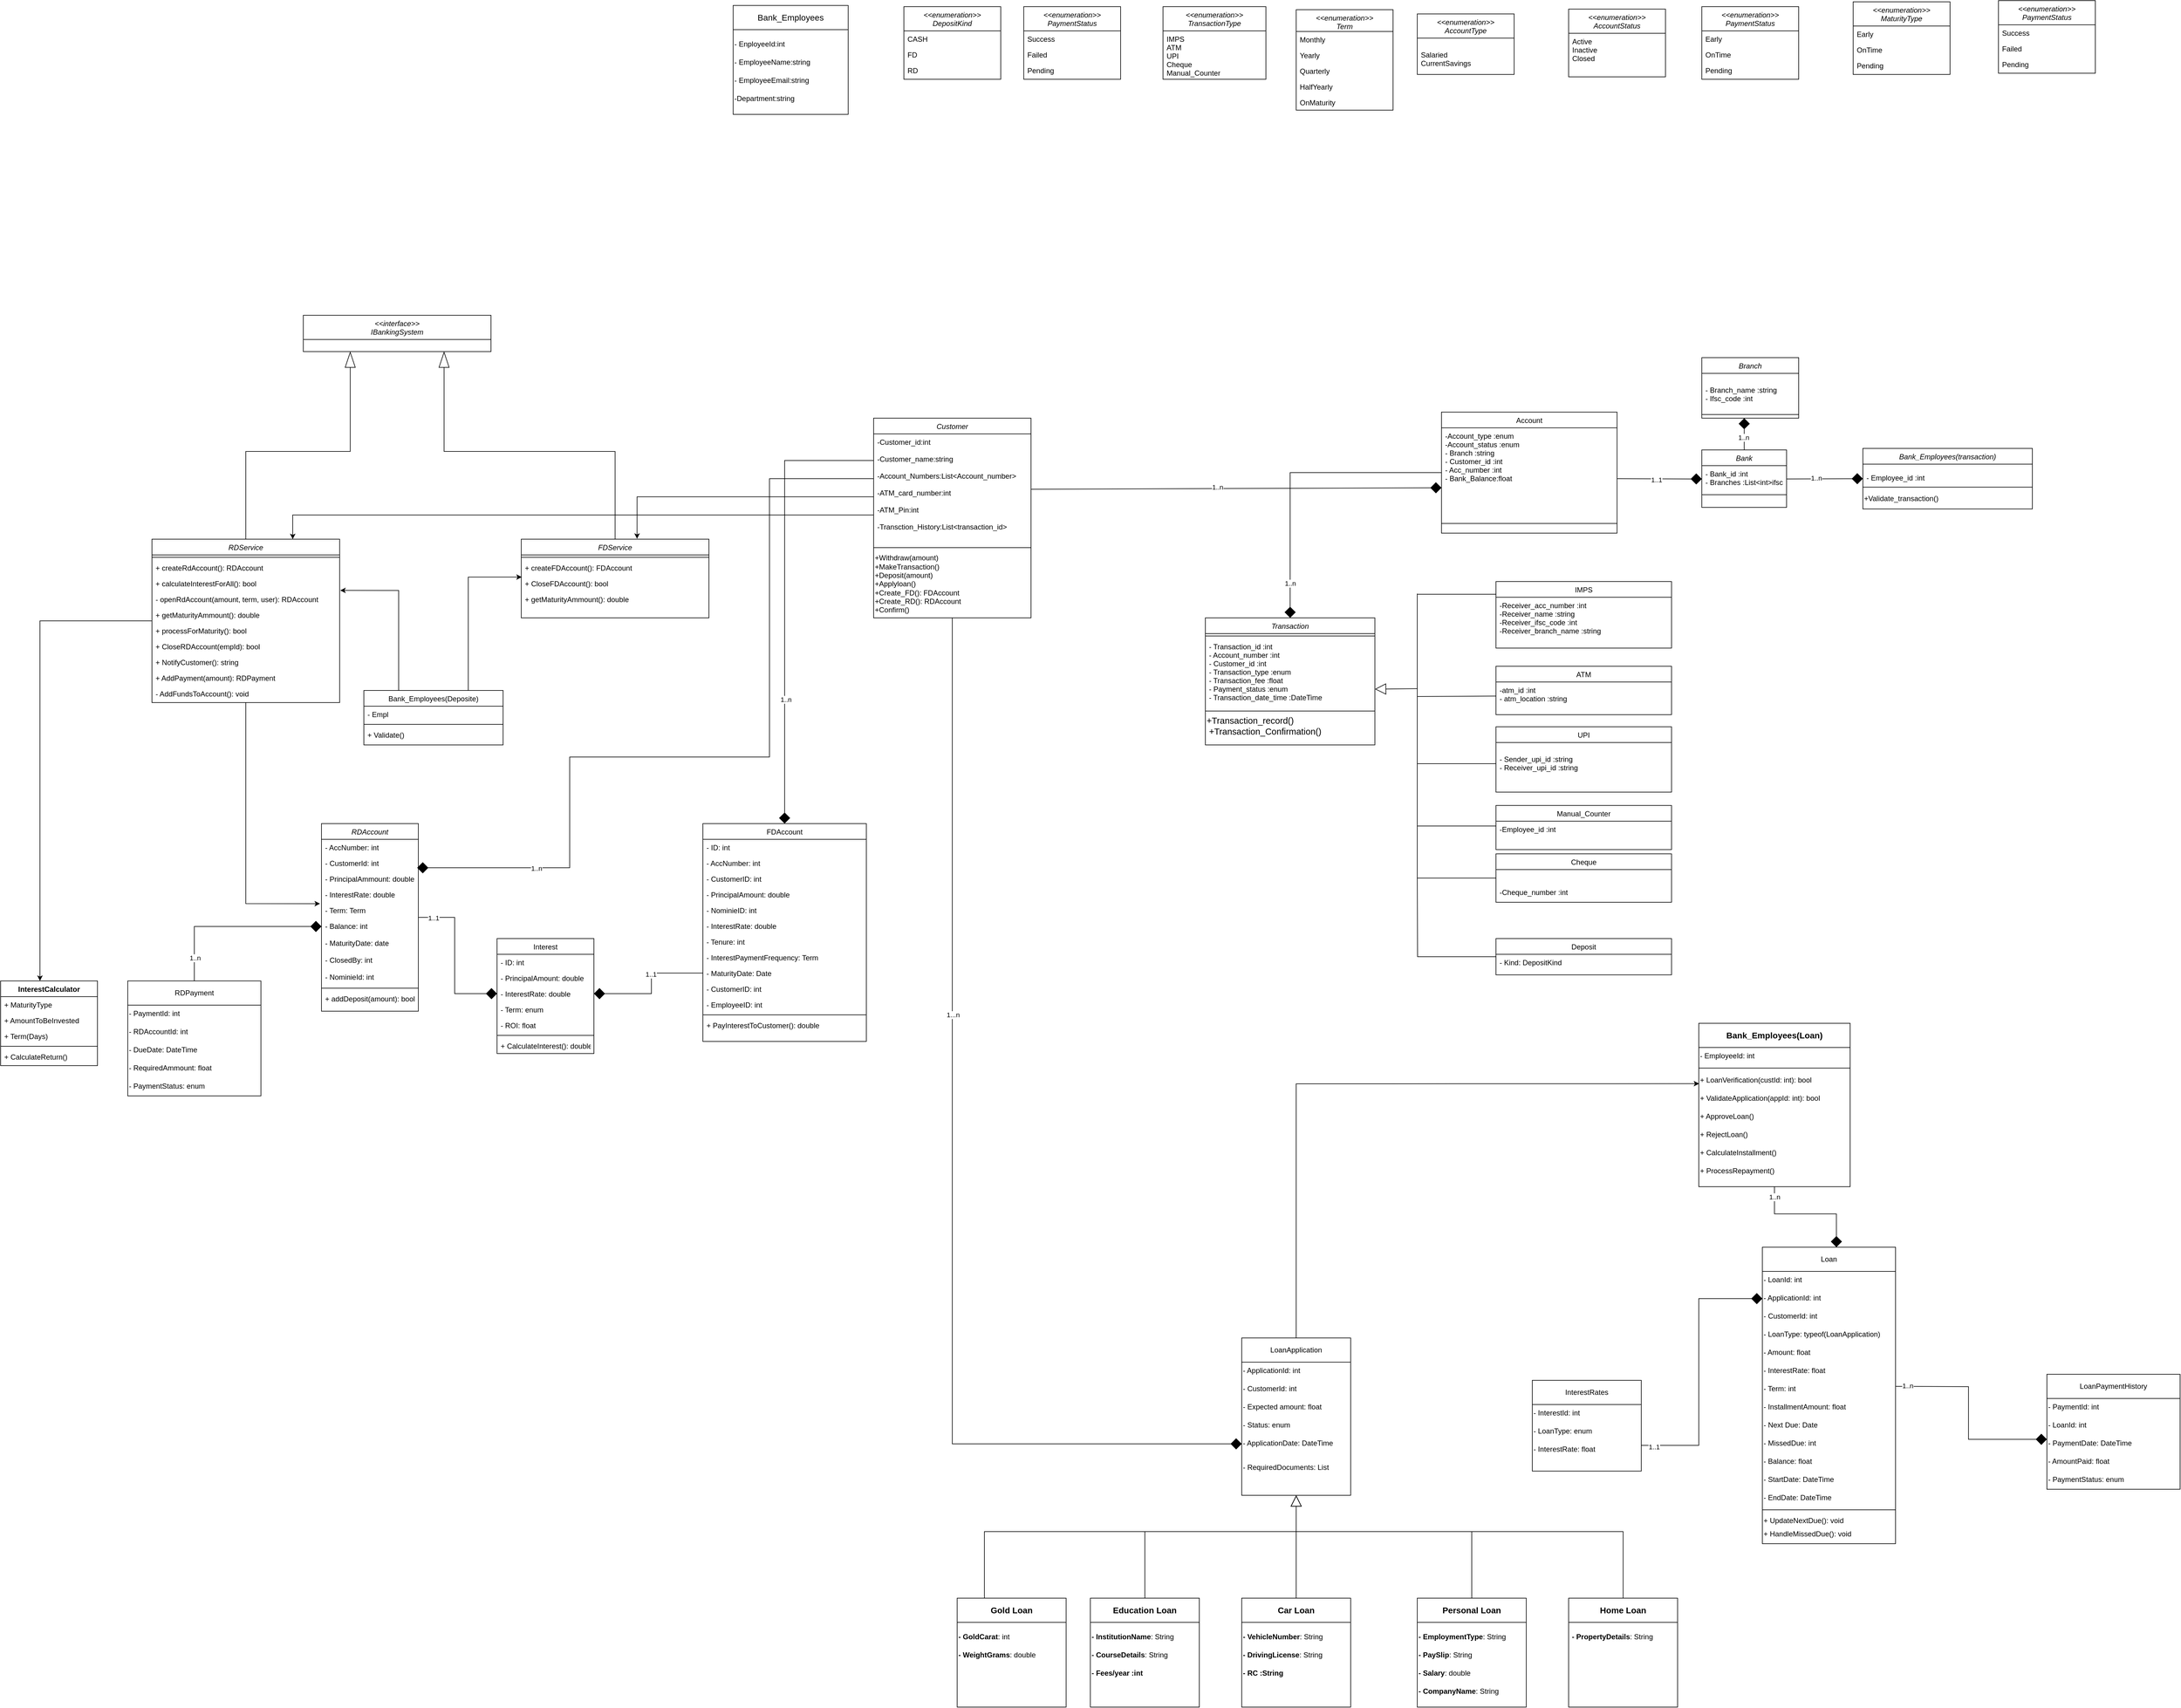 <mxfile version="24.6.4" type="google">
  <diagram id="C5RBs43oDa-KdzZeNtuy" name="Page-1">
    <mxGraphModel grid="1" page="1" gridSize="10" guides="1" tooltips="1" connect="1" arrows="1" fold="1" pageScale="1" pageWidth="827" pageHeight="1169" math="0" shadow="0">
      <root>
        <mxCell id="WIyWlLk6GJQsqaUBKTNV-0" />
        <mxCell id="WIyWlLk6GJQsqaUBKTNV-1" parent="WIyWlLk6GJQsqaUBKTNV-0" />
        <mxCell id="KsHzpKm9ZhVZWv3jJ3Ya-0" style="edgeStyle=none;rounded=0;orthogonalLoop=1;jettySize=auto;html=1;exitX=0.5;exitY=0;exitDx=0;exitDy=0;entryX=0.003;entryY=0.66;entryDx=0;entryDy=0;entryPerimeter=0;" edge="1" parent="WIyWlLk6GJQsqaUBKTNV-1" source="KsHzpKm9ZhVZWv3jJ3Ya-1" target="KsHzpKm9ZhVZWv3jJ3Ya-50">
          <mxGeometry relative="1" as="geometry">
            <mxPoint x="-970" y="-370" as="targetPoint" />
            <Array as="points">
              <mxPoint x="-1630" y="-370" />
            </Array>
          </mxGeometry>
        </mxCell>
        <mxCell id="KsHzpKm9ZhVZWv3jJ3Ya-1" value="LoanApplication" style="shape=swimlane;whiteSpace=wrap;html=1;" vertex="1" parent="WIyWlLk6GJQsqaUBKTNV-1">
          <mxGeometry x="-1720" y="50" width="180" height="260" as="geometry">
            <mxRectangle x="40" y="40" width="130" height="30" as="alternateBounds" />
          </mxGeometry>
        </mxCell>
        <mxCell id="KsHzpKm9ZhVZWv3jJ3Ya-2" value="- ApplicationId: int" style="text;whiteSpace=wrap;html=1;" vertex="1" parent="KsHzpKm9ZhVZWv3jJ3Ya-1">
          <mxGeometry y="40" width="180" height="30" as="geometry" />
        </mxCell>
        <mxCell id="KsHzpKm9ZhVZWv3jJ3Ya-3" value="- CustomerId: int" style="text;whiteSpace=wrap;html=1;" vertex="1" parent="KsHzpKm9ZhVZWv3jJ3Ya-1">
          <mxGeometry y="70" width="180" height="30" as="geometry" />
        </mxCell>
        <mxCell id="KsHzpKm9ZhVZWv3jJ3Ya-4" value="- Expected amount: float" style="text;whiteSpace=wrap;html=1;" vertex="1" parent="KsHzpKm9ZhVZWv3jJ3Ya-1">
          <mxGeometry y="100" width="180" height="30" as="geometry" />
        </mxCell>
        <mxCell id="KsHzpKm9ZhVZWv3jJ3Ya-5" value="- Status: enum" style="text;whiteSpace=wrap;html=1;" vertex="1" parent="KsHzpKm9ZhVZWv3jJ3Ya-1">
          <mxGeometry y="130" width="180" height="30" as="geometry" />
        </mxCell>
        <mxCell id="KsHzpKm9ZhVZWv3jJ3Ya-6" value="- ApplicationDate: DateTime" style="text;whiteSpace=wrap;html=1;" vertex="1" parent="KsHzpKm9ZhVZWv3jJ3Ya-1">
          <mxGeometry y="160" width="180" height="30" as="geometry" />
        </mxCell>
        <mxCell id="KsHzpKm9ZhVZWv3jJ3Ya-7" value="- RequiredDocuments: List" style="text;whiteSpace=wrap;html=1;" vertex="1" parent="KsHzpKm9ZhVZWv3jJ3Ya-1">
          <mxGeometry y="200" width="180" height="30" as="geometry" />
        </mxCell>
        <mxCell id="KsHzpKm9ZhVZWv3jJ3Ya-8" value="&lt;h3&gt;Personal Loan&lt;/h3&gt;" style="shape=swimlane;whiteSpace=wrap;html=1;" vertex="1" parent="WIyWlLk6GJQsqaUBKTNV-1">
          <mxGeometry x="-1430" y="480" width="180" height="180" as="geometry">
            <mxRectangle x="40" y="40" width="130" height="30" as="alternateBounds" />
          </mxGeometry>
        </mxCell>
        <mxCell id="KsHzpKm9ZhVZWv3jJ3Ya-9" value="&lt;strong&gt;- Salary&lt;/strong&gt;: double" style="text;whiteSpace=wrap;html=1;" vertex="1" parent="KsHzpKm9ZhVZWv3jJ3Ya-8">
          <mxGeometry y="110" width="180" height="30" as="geometry" />
        </mxCell>
        <mxCell id="KsHzpKm9ZhVZWv3jJ3Ya-10" value="&lt;strong&gt;- PaySlip&lt;/strong&gt;: String" style="text;whiteSpace=wrap;html=1;" vertex="1" parent="KsHzpKm9ZhVZWv3jJ3Ya-8">
          <mxGeometry y="80" width="180" height="30" as="geometry" />
        </mxCell>
        <mxCell id="KsHzpKm9ZhVZWv3jJ3Ya-11" value="&lt;strong&gt;- CompanyName&lt;/strong&gt;: String" style="text;whiteSpace=wrap;html=1;" vertex="1" parent="KsHzpKm9ZhVZWv3jJ3Ya-8">
          <mxGeometry y="140" width="180" height="30" as="geometry" />
        </mxCell>
        <mxCell id="KsHzpKm9ZhVZWv3jJ3Ya-12" value="&lt;strong&gt;- EmploymentType&lt;/strong&gt;: String" style="text;whiteSpace=wrap;html=1;" vertex="1" parent="KsHzpKm9ZhVZWv3jJ3Ya-8">
          <mxGeometry y="50" width="180" height="30" as="geometry" />
        </mxCell>
        <mxCell id="KsHzpKm9ZhVZWv3jJ3Ya-13" style="edgeStyle=orthogonalEdgeStyle;rounded=0;orthogonalLoop=1;jettySize=auto;html=1;entryX=0.5;entryY=1;entryDx=0;entryDy=0;endArrow=block;endFill=0;endSize=16;" edge="1" parent="WIyWlLk6GJQsqaUBKTNV-1" source="KsHzpKm9ZhVZWv3jJ3Ya-14" target="KsHzpKm9ZhVZWv3jJ3Ya-1">
          <mxGeometry relative="1" as="geometry">
            <Array as="points">
              <mxPoint x="-1090" y="370" />
              <mxPoint x="-1630" y="370" />
            </Array>
          </mxGeometry>
        </mxCell>
        <mxCell id="KsHzpKm9ZhVZWv3jJ3Ya-14" value="&lt;h3&gt;Home Loan&lt;/h3&gt;" style="shape=swimlane;whiteSpace=wrap;html=1;" vertex="1" parent="WIyWlLk6GJQsqaUBKTNV-1">
          <mxGeometry x="-1180" y="480" width="180" height="180" as="geometry">
            <mxRectangle x="40" y="40" width="130" height="30" as="alternateBounds" />
          </mxGeometry>
        </mxCell>
        <mxCell id="KsHzpKm9ZhVZWv3jJ3Ya-15" value="&lt;strong&gt;&amp;nbsp;- PropertyDetails&lt;/strong&gt;: String" style="text;whiteSpace=wrap;html=1;" vertex="1" parent="KsHzpKm9ZhVZWv3jJ3Ya-14">
          <mxGeometry y="50" width="180" height="30" as="geometry" />
        </mxCell>
        <mxCell id="KsHzpKm9ZhVZWv3jJ3Ya-16" style="edgeStyle=orthogonalEdgeStyle;rounded=0;orthogonalLoop=1;jettySize=auto;html=1;exitX=0.25;exitY=0;exitDx=0;exitDy=0;entryX=0.5;entryY=1;entryDx=0;entryDy=0;endArrow=block;endFill=0;endSize=16;" edge="1" parent="WIyWlLk6GJQsqaUBKTNV-1" source="KsHzpKm9ZhVZWv3jJ3Ya-17" target="KsHzpKm9ZhVZWv3jJ3Ya-1">
          <mxGeometry relative="1" as="geometry">
            <Array as="points">
              <mxPoint x="-2145" y="370" />
              <mxPoint x="-1630" y="370" />
            </Array>
          </mxGeometry>
        </mxCell>
        <mxCell id="KsHzpKm9ZhVZWv3jJ3Ya-17" value="&lt;h3&gt;Gold Loan&lt;/h3&gt;" style="shape=swimlane;whiteSpace=wrap;html=1;" vertex="1" parent="WIyWlLk6GJQsqaUBKTNV-1">
          <mxGeometry x="-2190" y="480" width="180" height="180" as="geometry">
            <mxRectangle x="40" y="40" width="130" height="30" as="alternateBounds" />
          </mxGeometry>
        </mxCell>
        <mxCell id="KsHzpKm9ZhVZWv3jJ3Ya-18" value="&lt;strong&gt;- WeightGrams&lt;/strong&gt;: double" style="text;whiteSpace=wrap;html=1;" vertex="1" parent="KsHzpKm9ZhVZWv3jJ3Ya-17">
          <mxGeometry y="80" width="180" height="30" as="geometry" />
        </mxCell>
        <mxCell id="KsHzpKm9ZhVZWv3jJ3Ya-19" value="&lt;strong&gt;- GoldCarat&lt;/strong&gt;: int" style="text;whiteSpace=wrap;html=1;" vertex="1" parent="KsHzpKm9ZhVZWv3jJ3Ya-17">
          <mxGeometry y="50" width="180" height="30" as="geometry" />
        </mxCell>
        <mxCell id="KsHzpKm9ZhVZWv3jJ3Ya-20" value="&lt;h3&gt;Education Loan&lt;/h3&gt;" style="shape=swimlane;whiteSpace=wrap;html=1;" vertex="1" parent="WIyWlLk6GJQsqaUBKTNV-1">
          <mxGeometry x="-1970" y="480" width="180" height="180" as="geometry">
            <mxRectangle x="40" y="40" width="130" height="30" as="alternateBounds" />
          </mxGeometry>
        </mxCell>
        <mxCell id="KsHzpKm9ZhVZWv3jJ3Ya-21" value="&lt;b&gt;- Fees/year :int&lt;/b&gt;" style="text;whiteSpace=wrap;html=1;" vertex="1" parent="KsHzpKm9ZhVZWv3jJ3Ya-20">
          <mxGeometry y="110" width="180" height="30" as="geometry" />
        </mxCell>
        <mxCell id="KsHzpKm9ZhVZWv3jJ3Ya-22" value="&lt;strong&gt;- CourseDetails&lt;/strong&gt;: String" style="text;whiteSpace=wrap;html=1;" vertex="1" parent="KsHzpKm9ZhVZWv3jJ3Ya-20">
          <mxGeometry y="80" width="180" height="30" as="geometry" />
        </mxCell>
        <mxCell id="KsHzpKm9ZhVZWv3jJ3Ya-23" value="&lt;strong&gt;- InstitutionName&lt;/strong&gt;: String" style="text;whiteSpace=wrap;html=1;" vertex="1" parent="KsHzpKm9ZhVZWv3jJ3Ya-20">
          <mxGeometry y="50" width="180" height="30" as="geometry" />
        </mxCell>
        <mxCell id="KsHzpKm9ZhVZWv3jJ3Ya-24" value="&lt;h3&gt;Car Loan&lt;/h3&gt;" style="shape=swimlane;whiteSpace=wrap;html=1;" vertex="1" parent="WIyWlLk6GJQsqaUBKTNV-1">
          <mxGeometry x="-1720" y="480" width="180" height="180" as="geometry">
            <mxRectangle x="40" y="40" width="130" height="30" as="alternateBounds" />
          </mxGeometry>
        </mxCell>
        <mxCell id="KsHzpKm9ZhVZWv3jJ3Ya-25" value="&lt;b&gt;- RC :String&lt;/b&gt;" style="text;whiteSpace=wrap;html=1;" vertex="1" parent="KsHzpKm9ZhVZWv3jJ3Ya-24">
          <mxGeometry y="110" width="180" height="30" as="geometry" />
        </mxCell>
        <mxCell id="KsHzpKm9ZhVZWv3jJ3Ya-26" value="&lt;strong&gt;- DrivingLicense&lt;/strong&gt;: String" style="text;whiteSpace=wrap;html=1;" vertex="1" parent="KsHzpKm9ZhVZWv3jJ3Ya-24">
          <mxGeometry y="80" width="180" height="30" as="geometry" />
        </mxCell>
        <mxCell id="KsHzpKm9ZhVZWv3jJ3Ya-27" value="&lt;strong&gt;- VehicleNumber&lt;/strong&gt;: String" style="text;whiteSpace=wrap;html=1;" vertex="1" parent="KsHzpKm9ZhVZWv3jJ3Ya-24">
          <mxGeometry y="50" width="180" height="30" as="geometry" />
        </mxCell>
        <mxCell id="KsHzpKm9ZhVZWv3jJ3Ya-28" value="" style="endArrow=none;html=1;rounded=0;exitX=0.5;exitY=0;exitDx=0;exitDy=0;" edge="1" parent="WIyWlLk6GJQsqaUBKTNV-1" source="KsHzpKm9ZhVZWv3jJ3Ya-20">
          <mxGeometry width="50" height="50" relative="1" as="geometry">
            <mxPoint x="-1880.5" y="470" as="sourcePoint" />
            <mxPoint x="-1880" y="370" as="targetPoint" />
          </mxGeometry>
        </mxCell>
        <mxCell id="KsHzpKm9ZhVZWv3jJ3Ya-29" value="" style="endArrow=none;html=1;rounded=0;" edge="1" parent="WIyWlLk6GJQsqaUBKTNV-1" source="KsHzpKm9ZhVZWv3jJ3Ya-24">
          <mxGeometry width="50" height="50" relative="1" as="geometry">
            <mxPoint x="-1630" y="470" as="sourcePoint" />
            <mxPoint x="-1630" y="370" as="targetPoint" />
          </mxGeometry>
        </mxCell>
        <mxCell id="KsHzpKm9ZhVZWv3jJ3Ya-30" value="" style="endArrow=none;html=1;rounded=0;exitX=0.5;exitY=0;exitDx=0;exitDy=0;" edge="1" parent="WIyWlLk6GJQsqaUBKTNV-1" source="KsHzpKm9ZhVZWv3jJ3Ya-8">
          <mxGeometry width="50" height="50" relative="1" as="geometry">
            <mxPoint x="-1370" y="490" as="sourcePoint" />
            <mxPoint x="-1340" y="370" as="targetPoint" />
          </mxGeometry>
        </mxCell>
        <mxCell id="KsHzpKm9ZhVZWv3jJ3Ya-31" value="Loan" style="shape=swimlane;whiteSpace=wrap;html=1;" vertex="1" parent="WIyWlLk6GJQsqaUBKTNV-1">
          <mxGeometry x="-860" y="-100" width="220" height="490" as="geometry" />
        </mxCell>
        <mxCell id="KsHzpKm9ZhVZWv3jJ3Ya-32" value="- LoanId: int" style="text;whiteSpace=wrap;html=1;" vertex="1" parent="KsHzpKm9ZhVZWv3jJ3Ya-31">
          <mxGeometry y="40" width="180" height="30" as="geometry" />
        </mxCell>
        <mxCell id="KsHzpKm9ZhVZWv3jJ3Ya-33" value="- ApplicationId: int" style="text;whiteSpace=wrap;html=1;" vertex="1" parent="KsHzpKm9ZhVZWv3jJ3Ya-31">
          <mxGeometry y="70" width="180" height="30" as="geometry" />
        </mxCell>
        <mxCell id="KsHzpKm9ZhVZWv3jJ3Ya-34" value="- CustomerId: int" style="text;whiteSpace=wrap;html=1;" vertex="1" parent="KsHzpKm9ZhVZWv3jJ3Ya-31">
          <mxGeometry y="100" width="180" height="30" as="geometry" />
        </mxCell>
        <mxCell id="KsHzpKm9ZhVZWv3jJ3Ya-35" value="- LoanType: typeof(LoanApplication)" style="text;whiteSpace=wrap;html=1;" vertex="1" parent="KsHzpKm9ZhVZWv3jJ3Ya-31">
          <mxGeometry y="130" width="210" height="30" as="geometry" />
        </mxCell>
        <mxCell id="KsHzpKm9ZhVZWv3jJ3Ya-36" value="- Amount: float" style="text;whiteSpace=wrap;html=1;" vertex="1" parent="KsHzpKm9ZhVZWv3jJ3Ya-31">
          <mxGeometry y="160" width="180" height="30" as="geometry" />
        </mxCell>
        <mxCell id="KsHzpKm9ZhVZWv3jJ3Ya-37" value="- InterestRate: float" style="text;whiteSpace=wrap;html=1;" vertex="1" parent="KsHzpKm9ZhVZWv3jJ3Ya-31">
          <mxGeometry y="190" width="180" height="30" as="geometry" />
        </mxCell>
        <mxCell id="KsHzpKm9ZhVZWv3jJ3Ya-38" value="- Term: int" style="text;whiteSpace=wrap;html=1;" vertex="1" parent="KsHzpKm9ZhVZWv3jJ3Ya-31">
          <mxGeometry y="220" width="180" height="30" as="geometry" />
        </mxCell>
        <mxCell id="KsHzpKm9ZhVZWv3jJ3Ya-39" value="- InstallmentAmount: float" style="text;whiteSpace=wrap;html=1;" vertex="1" parent="KsHzpKm9ZhVZWv3jJ3Ya-31">
          <mxGeometry y="250" width="180" height="30" as="geometry" />
        </mxCell>
        <mxCell id="KsHzpKm9ZhVZWv3jJ3Ya-40" value="- Next Due: Date" style="text;whiteSpace=wrap;html=1;" vertex="1" parent="KsHzpKm9ZhVZWv3jJ3Ya-31">
          <mxGeometry y="280" width="180" height="30" as="geometry" />
        </mxCell>
        <mxCell id="KsHzpKm9ZhVZWv3jJ3Ya-41" value="- MissedDue: int" style="text;whiteSpace=wrap;html=1;" vertex="1" parent="KsHzpKm9ZhVZWv3jJ3Ya-31">
          <mxGeometry y="310" width="180" height="30" as="geometry" />
        </mxCell>
        <mxCell id="KsHzpKm9ZhVZWv3jJ3Ya-42" value="- Balance: float" style="text;whiteSpace=wrap;html=1;" vertex="1" parent="KsHzpKm9ZhVZWv3jJ3Ya-31">
          <mxGeometry y="340" width="180" height="30" as="geometry" />
        </mxCell>
        <mxCell id="KsHzpKm9ZhVZWv3jJ3Ya-43" value="- StartDate: DateTime" style="text;whiteSpace=wrap;html=1;" vertex="1" parent="KsHzpKm9ZhVZWv3jJ3Ya-31">
          <mxGeometry y="370" width="180" height="30" as="geometry" />
        </mxCell>
        <mxCell id="KsHzpKm9ZhVZWv3jJ3Ya-44" value="- EndDate: DateTime" style="text;whiteSpace=wrap;html=1;" vertex="1" parent="KsHzpKm9ZhVZWv3jJ3Ya-31">
          <mxGeometry y="400" width="180" height="30" as="geometry" />
        </mxCell>
        <mxCell id="KsHzpKm9ZhVZWv3jJ3Ya-45" value="" style="line;html=1;strokeWidth=1;align=left;verticalAlign=middle;spacingTop=-1;spacingLeft=3;spacingRight=3;rotatable=0;labelPosition=right;points=[];portConstraint=eastwest;" vertex="1" parent="KsHzpKm9ZhVZWv3jJ3Ya-31">
          <mxGeometry y="430" width="220" height="8" as="geometry" />
        </mxCell>
        <mxCell id="KsHzpKm9ZhVZWv3jJ3Ya-46" value="+ UpdateNextDue(): void" style="text;whiteSpace=wrap;html=1;" vertex="1" parent="KsHzpKm9ZhVZWv3jJ3Ya-31">
          <mxGeometry y="438" width="180" height="30" as="geometry" />
        </mxCell>
        <mxCell id="KsHzpKm9ZhVZWv3jJ3Ya-47" value="+ HandleMissedDue(): void" style="text;whiteSpace=wrap;html=1;" vertex="1" parent="KsHzpKm9ZhVZWv3jJ3Ya-31">
          <mxGeometry y="460" width="180" height="30" as="geometry" />
        </mxCell>
        <mxCell id="KsHzpKm9ZhVZWv3jJ3Ya-48" value="&lt;h3&gt;Bank_Employees(Loan)&lt;/h3&gt;" style="shape=swimlane;whiteSpace=wrap;html=1;" vertex="1" parent="WIyWlLk6GJQsqaUBKTNV-1">
          <mxGeometry x="-965" y="-470" width="250" height="270" as="geometry" />
        </mxCell>
        <mxCell id="KsHzpKm9ZhVZWv3jJ3Ya-49" value="- EmployeeId: int" style="text;whiteSpace=wrap;html=1;" vertex="1" parent="KsHzpKm9ZhVZWv3jJ3Ya-48">
          <mxGeometry y="40" width="180" height="30" as="geometry" />
        </mxCell>
        <mxCell id="KsHzpKm9ZhVZWv3jJ3Ya-50" value="+ LoanVerification(custId: int): bool" style="text;whiteSpace=wrap;html=1;" vertex="1" parent="KsHzpKm9ZhVZWv3jJ3Ya-48">
          <mxGeometry y="80" width="230" height="30" as="geometry" />
        </mxCell>
        <mxCell id="KsHzpKm9ZhVZWv3jJ3Ya-51" value="+ ValidateApplication(appId: int): bool" style="text;whiteSpace=wrap;html=1;" vertex="1" parent="KsHzpKm9ZhVZWv3jJ3Ya-48">
          <mxGeometry y="110" width="220" height="30" as="geometry" />
        </mxCell>
        <mxCell id="KsHzpKm9ZhVZWv3jJ3Ya-52" value="+ ApproveLoan()" style="text;whiteSpace=wrap;html=1;" vertex="1" parent="KsHzpKm9ZhVZWv3jJ3Ya-48">
          <mxGeometry y="140" width="180" height="30" as="geometry" />
        </mxCell>
        <mxCell id="KsHzpKm9ZhVZWv3jJ3Ya-53" value="+ RejectLoan()" style="text;whiteSpace=wrap;html=1;" vertex="1" parent="KsHzpKm9ZhVZWv3jJ3Ya-48">
          <mxGeometry y="170" width="180" height="30" as="geometry" />
        </mxCell>
        <mxCell id="KsHzpKm9ZhVZWv3jJ3Ya-54" value="+ CalculateInstallment()" style="text;whiteSpace=wrap;html=1;" vertex="1" parent="KsHzpKm9ZhVZWv3jJ3Ya-48">
          <mxGeometry y="200" width="180" height="30" as="geometry" />
        </mxCell>
        <mxCell id="KsHzpKm9ZhVZWv3jJ3Ya-55" value="+ ProcessRepayment()" style="text;whiteSpace=wrap;html=1;" vertex="1" parent="KsHzpKm9ZhVZWv3jJ3Ya-48">
          <mxGeometry y="230" width="180" height="30" as="geometry" />
        </mxCell>
        <mxCell id="KsHzpKm9ZhVZWv3jJ3Ya-56" value="" style="line;html=1;strokeWidth=1;align=left;verticalAlign=middle;spacingTop=-1;spacingLeft=3;spacingRight=3;rotatable=0;labelPosition=right;points=[];portConstraint=eastwest;" vertex="1" parent="KsHzpKm9ZhVZWv3jJ3Ya-48">
          <mxGeometry y="70" width="250" height="8" as="geometry" />
        </mxCell>
        <mxCell id="KsHzpKm9ZhVZWv3jJ3Ya-57" value="LoanPaymentHistory" style="shape=swimlane;whiteSpace=wrap;html=1;" vertex="1" parent="WIyWlLk6GJQsqaUBKTNV-1">
          <mxGeometry x="-390" y="110" width="220" height="190" as="geometry" />
        </mxCell>
        <mxCell id="KsHzpKm9ZhVZWv3jJ3Ya-58" value="- PaymentId: int" style="text;whiteSpace=wrap;html=1;" vertex="1" parent="KsHzpKm9ZhVZWv3jJ3Ya-57">
          <mxGeometry y="40" width="220" height="30" as="geometry" />
        </mxCell>
        <mxCell id="KsHzpKm9ZhVZWv3jJ3Ya-59" value="- LoanId: int" style="text;whiteSpace=wrap;html=1;" vertex="1" parent="KsHzpKm9ZhVZWv3jJ3Ya-57">
          <mxGeometry y="70" width="220" height="30" as="geometry" />
        </mxCell>
        <mxCell id="KsHzpKm9ZhVZWv3jJ3Ya-60" value="- PaymentDate: DateTime" style="text;whiteSpace=wrap;html=1;" vertex="1" parent="KsHzpKm9ZhVZWv3jJ3Ya-57">
          <mxGeometry y="100" width="220" height="30" as="geometry" />
        </mxCell>
        <mxCell id="KsHzpKm9ZhVZWv3jJ3Ya-61" value="- AmountPaid: float" style="text;whiteSpace=wrap;html=1;" vertex="1" parent="KsHzpKm9ZhVZWv3jJ3Ya-57">
          <mxGeometry y="130" width="220" height="30" as="geometry" />
        </mxCell>
        <mxCell id="KsHzpKm9ZhVZWv3jJ3Ya-62" value="- PaymentStatus: enum" style="text;whiteSpace=wrap;html=1;" vertex="1" parent="KsHzpKm9ZhVZWv3jJ3Ya-57">
          <mxGeometry y="160" width="220" height="30" as="geometry" />
        </mxCell>
        <mxCell id="KsHzpKm9ZhVZWv3jJ3Ya-63" value="InterestRates" style="shape=swimlane;whiteSpace=wrap;html=1;" vertex="1" parent="WIyWlLk6GJQsqaUBKTNV-1">
          <mxGeometry x="-1240" y="120" width="180" height="150" as="geometry" />
        </mxCell>
        <mxCell id="KsHzpKm9ZhVZWv3jJ3Ya-64" value="- InterestId: int" style="text;whiteSpace=wrap;html=1;" vertex="1" parent="KsHzpKm9ZhVZWv3jJ3Ya-63">
          <mxGeometry y="40" width="180" height="30" as="geometry" />
        </mxCell>
        <mxCell id="KsHzpKm9ZhVZWv3jJ3Ya-65" value="- LoanType: enum" style="text;whiteSpace=wrap;html=1;" vertex="1" parent="KsHzpKm9ZhVZWv3jJ3Ya-63">
          <mxGeometry y="70" width="180" height="30" as="geometry" />
        </mxCell>
        <mxCell id="KsHzpKm9ZhVZWv3jJ3Ya-66" value="- InterestRate: float" style="text;whiteSpace=wrap;html=1;" vertex="1" parent="KsHzpKm9ZhVZWv3jJ3Ya-63">
          <mxGeometry y="100" width="180" height="30" as="geometry" />
        </mxCell>
        <mxCell id="KsHzpKm9ZhVZWv3jJ3Ya-67" style="edgeStyle=orthogonalEdgeStyle;rounded=0;orthogonalLoop=1;jettySize=auto;html=1;exitX=1;exitY=0.25;exitDx=0;exitDy=0;entryX=0;entryY=0.5;entryDx=0;entryDy=0;endArrow=diamond;endFill=1;endSize=16;" edge="1" parent="WIyWlLk6GJQsqaUBKTNV-1" source="KsHzpKm9ZhVZWv3jJ3Ya-66" target="KsHzpKm9ZhVZWv3jJ3Ya-33">
          <mxGeometry relative="1" as="geometry" />
        </mxCell>
        <mxCell id="KsHzpKm9ZhVZWv3jJ3Ya-68" value="1..1" style="edgeLabel;html=1;align=center;verticalAlign=middle;resizable=0;points=[];" connectable="0" vertex="1" parent="KsHzpKm9ZhVZWv3jJ3Ya-67">
          <mxGeometry x="-0.905" y="-2" relative="1" as="geometry">
            <mxPoint as="offset" />
          </mxGeometry>
        </mxCell>
        <mxCell id="KsHzpKm9ZhVZWv3jJ3Ya-69" style="edgeStyle=orthogonalEdgeStyle;rounded=0;orthogonalLoop=1;jettySize=auto;html=1;entryX=0;entryY=0.25;entryDx=0;entryDy=0;endArrow=diamond;endFill=1;endSize=16;" edge="1" parent="WIyWlLk6GJQsqaUBKTNV-1" target="KsHzpKm9ZhVZWv3jJ3Ya-60">
          <mxGeometry relative="1" as="geometry">
            <mxPoint x="-640" y="130" as="sourcePoint" />
          </mxGeometry>
        </mxCell>
        <mxCell id="KsHzpKm9ZhVZWv3jJ3Ya-70" value="1..n" style="edgeLabel;html=1;align=center;verticalAlign=middle;resizable=0;points=[];" connectable="0" vertex="1" parent="KsHzpKm9ZhVZWv3jJ3Ya-69">
          <mxGeometry x="-0.88" y="1" relative="1" as="geometry">
            <mxPoint as="offset" />
          </mxGeometry>
        </mxCell>
        <mxCell id="KsHzpKm9ZhVZWv3jJ3Ya-71" style="edgeStyle=orthogonalEdgeStyle;rounded=0;orthogonalLoop=1;jettySize=auto;html=1;entryX=0.556;entryY=0;entryDx=0;entryDy=0;entryPerimeter=0;exitX=0.5;exitY=1;exitDx=0;exitDy=0;endArrow=diamond;endFill=1;endSize=16;" edge="1" parent="WIyWlLk6GJQsqaUBKTNV-1" source="KsHzpKm9ZhVZWv3jJ3Ya-48" target="KsHzpKm9ZhVZWv3jJ3Ya-31">
          <mxGeometry relative="1" as="geometry">
            <mxPoint x="-760" y="-150" as="targetPoint" />
            <mxPoint x="-890" y="-150" as="sourcePoint" />
          </mxGeometry>
        </mxCell>
        <mxCell id="KsHzpKm9ZhVZWv3jJ3Ya-72" value="1..n" style="edgeLabel;html=1;align=center;verticalAlign=middle;resizable=0;points=[];" connectable="0" vertex="1" parent="KsHzpKm9ZhVZWv3jJ3Ya-71">
          <mxGeometry x="-0.831" relative="1" as="geometry">
            <mxPoint as="offset" />
          </mxGeometry>
        </mxCell>
        <mxCell id="KsHzpKm9ZhVZWv3jJ3Ya-73" value="&lt;&lt;enumeration&gt;&gt;&#xa;PaymentStatus" style="swimlane;fontStyle=2;align=center;verticalAlign=top;childLayout=stackLayout;horizontal=1;startSize=40;horizontalStack=0;resizeParent=1;resizeLast=0;collapsible=1;marginBottom=0;rounded=0;shadow=0;strokeWidth=1;" vertex="1" parent="WIyWlLk6GJQsqaUBKTNV-1">
          <mxGeometry x="-470" y="-2160" width="160" height="120" as="geometry">
            <mxRectangle x="230" y="140" width="160" height="26" as="alternateBounds" />
          </mxGeometry>
        </mxCell>
        <mxCell id="KsHzpKm9ZhVZWv3jJ3Ya-74" value="Success" style="text;align=left;verticalAlign=top;spacingLeft=4;spacingRight=4;overflow=hidden;rotatable=0;points=[[0,0.5],[1,0.5]];portConstraint=eastwest;" vertex="1" parent="KsHzpKm9ZhVZWv3jJ3Ya-73">
          <mxGeometry y="40" width="160" height="26" as="geometry" />
        </mxCell>
        <mxCell id="KsHzpKm9ZhVZWv3jJ3Ya-75" value="Failed" style="text;align=left;verticalAlign=top;spacingLeft=4;spacingRight=4;overflow=hidden;rotatable=0;points=[[0,0.5],[1,0.5]];portConstraint=eastwest;" vertex="1" parent="KsHzpKm9ZhVZWv3jJ3Ya-73">
          <mxGeometry y="66" width="160" height="26" as="geometry" />
        </mxCell>
        <mxCell id="KsHzpKm9ZhVZWv3jJ3Ya-76" value="Pending" style="text;align=left;verticalAlign=top;spacingLeft=4;spacingRight=4;overflow=hidden;rotatable=0;points=[[0,0.5],[1,0.5]];portConstraint=eastwest;" vertex="1" parent="KsHzpKm9ZhVZWv3jJ3Ya-73">
          <mxGeometry y="92" width="160" height="26" as="geometry" />
        </mxCell>
        <mxCell id="KsHzpKm9ZhVZWv3jJ3Ya-77" value="Customer" style="swimlane;fontStyle=2;align=center;verticalAlign=top;childLayout=stackLayout;horizontal=1;startSize=26;horizontalStack=0;resizeParent=1;resizeLast=0;collapsible=1;marginBottom=0;rounded=0;shadow=0;strokeWidth=1;" vertex="1" parent="WIyWlLk6GJQsqaUBKTNV-1">
          <mxGeometry x="-2328" y="-1470" width="260" height="330" as="geometry">
            <mxRectangle x="230" y="140" width="160" height="26" as="alternateBounds" />
          </mxGeometry>
        </mxCell>
        <mxCell id="KsHzpKm9ZhVZWv3jJ3Ya-78" value="-Customer_id:int&#xa;&#xa;-Customer_name:string&#xa;&#xa;-Account_Numbers:List&lt;Account_number&gt;&#xa;&#xa;-ATM_card_number:int&#xa;&#xa;-ATM_Pin:int&#xa;&#xa;-Transction_History:List&lt;transaction_id&gt;" style="text;align=left;verticalAlign=top;spacingLeft=4;spacingRight=4;overflow=hidden;rotatable=0;points=[[0,0.5],[1,0.5]];portConstraint=eastwest;rounded=0;shadow=0;html=0;" vertex="1" parent="KsHzpKm9ZhVZWv3jJ3Ya-77">
          <mxGeometry y="26" width="260" height="184" as="geometry" />
        </mxCell>
        <mxCell id="KsHzpKm9ZhVZWv3jJ3Ya-79" value="" style="line;html=1;strokeWidth=1;align=left;verticalAlign=middle;spacingTop=-1;spacingLeft=3;spacingRight=3;rotatable=0;labelPosition=right;points=[];portConstraint=eastwest;" vertex="1" parent="KsHzpKm9ZhVZWv3jJ3Ya-77">
          <mxGeometry y="210" width="260" height="8" as="geometry" />
        </mxCell>
        <mxCell id="KsHzpKm9ZhVZWv3jJ3Ya-80" value="&lt;span style=&quot;background-color: initial;&quot;&gt;+Withdraw(amount)&lt;/span&gt;&lt;br&gt;&lt;span style=&quot;background-color: initial;&quot;&gt;+MakeTransaction()&lt;/span&gt;&lt;br&gt;+Deposit(amount)&lt;div&gt;+Applyloan()&lt;/div&gt;&lt;div&gt;+Create_FD(): FDAccount&lt;br&gt;&lt;/div&gt;&lt;div&gt;+Create_RD(): RDAccount&lt;/div&gt;&lt;div&gt;+Confirm()&lt;/div&gt;" style="text;html=1;align=left;verticalAlign=middle;whiteSpace=wrap;rounded=0;" vertex="1" parent="KsHzpKm9ZhVZWv3jJ3Ya-77">
          <mxGeometry y="218" width="260" height="112" as="geometry" />
        </mxCell>
        <mxCell id="YpPM9wwjq4QdzbbYacJt-210" style="edgeStyle=orthogonalEdgeStyle;rounded=0;orthogonalLoop=1;jettySize=auto;html=1;endArrow=diamond;endFill=1;endSize=16;" edge="1" parent="WIyWlLk6GJQsqaUBKTNV-1" source="KsHzpKm9ZhVZWv3jJ3Ya-81" target="KsHzpKm9ZhVZWv3jJ3Ya-100">
          <mxGeometry relative="1" as="geometry" />
        </mxCell>
        <mxCell id="YpPM9wwjq4QdzbbYacJt-211" value="1..n" style="edgeLabel;html=1;align=center;verticalAlign=middle;resizable=0;points=[];" connectable="0" vertex="1" parent="YpPM9wwjq4QdzbbYacJt-210">
          <mxGeometry x="0.765" relative="1" as="geometry">
            <mxPoint as="offset" />
          </mxGeometry>
        </mxCell>
        <mxCell id="KsHzpKm9ZhVZWv3jJ3Ya-81" value="Account" style="swimlane;fontStyle=0;align=center;verticalAlign=top;childLayout=stackLayout;horizontal=1;startSize=26;horizontalStack=0;resizeParent=1;resizeLast=0;collapsible=1;marginBottom=0;rounded=0;shadow=0;strokeWidth=1;" vertex="1" parent="WIyWlLk6GJQsqaUBKTNV-1">
          <mxGeometry x="-1390" y="-1480" width="290" height="200" as="geometry">
            <mxRectangle x="550" y="140" width="160" height="26" as="alternateBounds" />
          </mxGeometry>
        </mxCell>
        <mxCell id="KsHzpKm9ZhVZWv3jJ3Ya-82" value="-Account_type :enum&#xa;-Account_status :enum&#xa;- Branch :string&#xa;- Customer_id :int&#xa;- Acc_number :int&#xa;- Bank_Balance:float" style="text;align=left;verticalAlign=top;spacingLeft=4;spacingRight=4;overflow=hidden;rotatable=0;points=[[0,0.5],[1,0.5]];portConstraint=eastwest;rounded=0;shadow=0;html=0;" vertex="1" parent="KsHzpKm9ZhVZWv3jJ3Ya-81">
          <mxGeometry y="26" width="290" height="104" as="geometry" />
        </mxCell>
        <mxCell id="KsHzpKm9ZhVZWv3jJ3Ya-83" value="&#xa;" style="text;align=left;verticalAlign=top;spacingLeft=4;spacingRight=4;overflow=hidden;rotatable=0;points=[[0,0.5],[1,0.5]];portConstraint=eastwest;rounded=0;shadow=0;html=0;" vertex="1" parent="KsHzpKm9ZhVZWv3jJ3Ya-81">
          <mxGeometry y="130" width="290" height="50" as="geometry" />
        </mxCell>
        <mxCell id="KsHzpKm9ZhVZWv3jJ3Ya-84" value="" style="line;html=1;strokeWidth=1;align=left;verticalAlign=middle;spacingTop=-1;spacingLeft=3;spacingRight=3;rotatable=0;labelPosition=right;points=[];portConstraint=eastwest;" vertex="1" parent="KsHzpKm9ZhVZWv3jJ3Ya-81">
          <mxGeometry y="180" width="290" height="8" as="geometry" />
        </mxCell>
        <mxCell id="KsHzpKm9ZhVZWv3jJ3Ya-85" value="" style="endArrow=diamond;html=1;rounded=0;entryX=0;entryY=0.952;entryDx=0;entryDy=0;entryPerimeter=0;endFill=1;endSize=16;" edge="1" parent="WIyWlLk6GJQsqaUBKTNV-1" source="KsHzpKm9ZhVZWv3jJ3Ya-78" target="KsHzpKm9ZhVZWv3jJ3Ya-82">
          <mxGeometry width="50" height="50" relative="1" as="geometry">
            <mxPoint x="-1537.4" y="-1353.68" as="sourcePoint" />
            <mxPoint x="-1395.19" y="-1355.238" as="targetPoint" />
          </mxGeometry>
        </mxCell>
        <mxCell id="KsHzpKm9ZhVZWv3jJ3Ya-86" value="&lt;span style=&quot;color: rgba(0, 0, 0, 0); font-family: monospace; font-size: 0px; text-align: start; background-color: rgb(251, 251, 251);&quot;&gt;%3CmxGraphModel%3E%3Croot%3E%3CmxCell%20id%3D%220%22%2F%3E%3CmxCell%20id%3D%221%22%20parent%3D%220%22%2F%3E%3CmxCell%20id%3D%222%22%20value%3D%221..n%22%20style%3D%22text%3Bhtml%3D1%3Balign%3Dcenter%3BverticalAlign%3Dmiddle%3BwhiteSpace%3Dwrap%3Brounded%3D0%3B%22%20vertex%3D%221%22%20parent%3D%221%22%3E%3CmxGeometry%20x%3D%22380%22%20y%3D%22290%22%20width%3D%2260%22%20height%3D%2230%22%20as%3D%22geometry%22%2F%3E%3C%2FmxCell%3E%3C%2Froot%3E%3C%2FmxGraphModel%3E1..n1&lt;/span&gt;" style="edgeLabel;html=1;align=center;verticalAlign=middle;resizable=0;points=[];" connectable="0" vertex="1" parent="KsHzpKm9ZhVZWv3jJ3Ya-85">
          <mxGeometry x="-0.006" y="-1" relative="1" as="geometry">
            <mxPoint as="offset" />
          </mxGeometry>
        </mxCell>
        <mxCell id="KsHzpKm9ZhVZWv3jJ3Ya-87" value="1..n" style="edgeLabel;html=1;align=center;verticalAlign=middle;resizable=0;points=[];" connectable="0" vertex="1" parent="KsHzpKm9ZhVZWv3jJ3Ya-85">
          <mxGeometry x="-0.092" y="3" relative="1" as="geometry">
            <mxPoint as="offset" />
          </mxGeometry>
        </mxCell>
        <mxCell id="KsHzpKm9ZhVZWv3jJ3Ya-88" value="Bank" style="swimlane;fontStyle=2;align=center;verticalAlign=top;childLayout=stackLayout;horizontal=1;startSize=26;horizontalStack=0;resizeParent=1;resizeLast=0;collapsible=1;marginBottom=0;rounded=0;shadow=0;strokeWidth=1;" vertex="1" parent="WIyWlLk6GJQsqaUBKTNV-1">
          <mxGeometry x="-960" y="-1417.5" width="140" height="95" as="geometry">
            <mxRectangle x="230" y="140" width="160" height="26" as="alternateBounds" />
          </mxGeometry>
        </mxCell>
        <mxCell id="KsHzpKm9ZhVZWv3jJ3Ya-89" value="- Bank_id :int&#xa;- Branches :List&lt;int&gt;ifsc" style="text;align=left;verticalAlign=top;spacingLeft=4;spacingRight=4;overflow=hidden;rotatable=0;points=[[0,0.5],[1,0.5]];portConstraint=eastwest;rounded=0;shadow=0;html=0;" vertex="1" parent="KsHzpKm9ZhVZWv3jJ3Ya-88">
          <mxGeometry y="26" width="140" height="44" as="geometry" />
        </mxCell>
        <mxCell id="KsHzpKm9ZhVZWv3jJ3Ya-90" value="" style="line;html=1;strokeWidth=1;align=left;verticalAlign=middle;spacingTop=-1;spacingLeft=3;spacingRight=3;rotatable=0;labelPosition=right;points=[];portConstraint=eastwest;" vertex="1" parent="KsHzpKm9ZhVZWv3jJ3Ya-88">
          <mxGeometry y="70" width="140" height="8" as="geometry" />
        </mxCell>
        <mxCell id="KsHzpKm9ZhVZWv3jJ3Ya-91" value="Branch" style="swimlane;fontStyle=2;align=center;verticalAlign=top;childLayout=stackLayout;horizontal=1;startSize=26;horizontalStack=0;resizeParent=1;resizeLast=0;collapsible=1;marginBottom=0;rounded=0;shadow=0;strokeWidth=1;" vertex="1" parent="WIyWlLk6GJQsqaUBKTNV-1">
          <mxGeometry x="-960" y="-1570" width="160" height="100" as="geometry">
            <mxRectangle x="230" y="140" width="160" height="26" as="alternateBounds" />
          </mxGeometry>
        </mxCell>
        <mxCell id="KsHzpKm9ZhVZWv3jJ3Ya-92" value="&#xa;- Branch_name :string&#xa;- Ifsc_code :int&#xa;" style="text;align=left;verticalAlign=top;spacingLeft=4;spacingRight=4;overflow=hidden;rotatable=0;points=[[0,0.5],[1,0.5]];portConstraint=eastwest;rounded=0;shadow=0;html=0;" vertex="1" parent="KsHzpKm9ZhVZWv3jJ3Ya-91">
          <mxGeometry y="26" width="160" height="64" as="geometry" />
        </mxCell>
        <mxCell id="KsHzpKm9ZhVZWv3jJ3Ya-93" value="" style="line;html=1;strokeWidth=1;align=left;verticalAlign=middle;spacingTop=-1;spacingLeft=3;spacingRight=3;rotatable=0;labelPosition=right;points=[];portConstraint=eastwest;" vertex="1" parent="KsHzpKm9ZhVZWv3jJ3Ya-91">
          <mxGeometry y="90" width="160" height="8" as="geometry" />
        </mxCell>
        <mxCell id="KsHzpKm9ZhVZWv3jJ3Ya-94" value="" style="endArrow=diamond;html=1;rounded=0;entryX=0;entryY=0.5;entryDx=0;entryDy=0;endFill=1;endSize=16;exitX=0.999;exitY=0.808;exitDx=0;exitDy=0;exitPerimeter=0;" edge="1" parent="WIyWlLk6GJQsqaUBKTNV-1" source="KsHzpKm9ZhVZWv3jJ3Ya-82" target="KsHzpKm9ZhVZWv3jJ3Ya-89">
          <mxGeometry width="50" height="50" relative="1" as="geometry">
            <mxPoint x="-1098" y="-1370" as="sourcePoint" />
            <mxPoint x="-970" y="-1382.392" as="targetPoint" />
            <Array as="points" />
          </mxGeometry>
        </mxCell>
        <mxCell id="KsHzpKm9ZhVZWv3jJ3Ya-95" value="&lt;span style=&quot;color: rgba(0, 0, 0, 0); font-family: monospace; font-size: 0px; text-align: start; background-color: rgb(251, 251, 251);&quot;&gt;%3CmxGraphModel%3E%3Croot%3E%3CmxCell%20id%3D%220%22%2F%3E%3CmxCell%20id%3D%221%22%20parent%3D%220%22%2F%3E%3CmxCell%20id%3D%222%22%20value%3D%221..1%22%20style%3D%22text%3Bhtml%3D1%3Balign%3Dcenter%3BverticalAlign%3Dmiddle%3BwhiteSpace%3Dwrap%3Brounded%3D0%3B%22%20vertex%3D%221%22%20parent%3D%221%22%3E%3CmxGeometry%20x%3D%22820%22%20y%3D%22270%22%20width%3D%2260%22%20height%3D%2230%22%20as%3D%22geometry%22%2F%3E%3C%2FmxCell%3E%3C%2Froot%3E%3C%2FmxGraphModel%3E&lt;/span&gt;" style="edgeLabel;html=1;align=center;verticalAlign=middle;resizable=0;points=[];" connectable="0" vertex="1" parent="KsHzpKm9ZhVZWv3jJ3Ya-94">
          <mxGeometry x="-0.044" relative="1" as="geometry">
            <mxPoint x="-1" as="offset" />
          </mxGeometry>
        </mxCell>
        <mxCell id="KsHzpKm9ZhVZWv3jJ3Ya-96" value="&lt;span style=&quot;color: rgba(0, 0, 0, 0); font-family: monospace; font-size: 0px; text-align: start; background-color: rgb(251, 251, 251);&quot;&gt;%3CmxGraphModel%3E%3Croot%3E%3CmxCell%20id%3D%220%22%2F%3E%3CmxCell%20id%3D%221%22%20parent%3D%220%22%2F%3E%3CmxCell%20id%3D%222%22%20value%3D%221..1%22%20style%3D%22text%3Bhtml%3D1%3Balign%3Dcenter%3BverticalAlign%3Dmiddle%3BwhiteSpace%3Dwrap%3Brounded%3D0%3B%22%20vertex%3D%221%22%20parent%3D%221%22%3E%3CmxGeometry%20x%3D%22820%22%20y%3D%22270%22%20width%3D%2260%22%20height%3D%2230%22%20as%3D%22geometry%22%2F%3E%3C%2FmxCell%3E%3C%2Froot%3E%3C%2FmxGraphModel%3E1&lt;/span&gt;" style="edgeLabel;html=1;align=center;verticalAlign=middle;resizable=0;points=[];" connectable="0" vertex="1" parent="KsHzpKm9ZhVZWv3jJ3Ya-94">
          <mxGeometry x="-0.022" y="3" relative="1" as="geometry">
            <mxPoint x="-1" as="offset" />
          </mxGeometry>
        </mxCell>
        <mxCell id="YpPM9wwjq4QdzbbYacJt-209" value="1..1" style="edgeLabel;html=1;align=center;verticalAlign=middle;resizable=0;points=[];" connectable="0" vertex="1" parent="KsHzpKm9ZhVZWv3jJ3Ya-94">
          <mxGeometry x="-0.064" y="-1" relative="1" as="geometry">
            <mxPoint as="offset" />
          </mxGeometry>
        </mxCell>
        <mxCell id="KsHzpKm9ZhVZWv3jJ3Ya-98" value="" style="endArrow=diamond;html=1;rounded=0;endFill=1;entryX=0.438;entryY=1.25;entryDx=0;entryDy=0;entryPerimeter=0;endSize=16;exitX=0.5;exitY=0;exitDx=0;exitDy=0;" edge="1" parent="WIyWlLk6GJQsqaUBKTNV-1" source="KsHzpKm9ZhVZWv3jJ3Ya-88" target="KsHzpKm9ZhVZWv3jJ3Ya-93">
          <mxGeometry width="50" height="50" relative="1" as="geometry">
            <mxPoint x="-900" y="-1420" as="sourcePoint" />
            <mxPoint x="-900" y="-1465" as="targetPoint" />
          </mxGeometry>
        </mxCell>
        <mxCell id="YpPM9wwjq4QdzbbYacJt-208" value="1..n" style="edgeLabel;html=1;align=center;verticalAlign=middle;resizable=0;points=[];" connectable="0" vertex="1" parent="KsHzpKm9ZhVZWv3jJ3Ya-98">
          <mxGeometry x="-0.22" y="1" relative="1" as="geometry">
            <mxPoint as="offset" />
          </mxGeometry>
        </mxCell>
        <mxCell id="KsHzpKm9ZhVZWv3jJ3Ya-100" value="Transaction" style="swimlane;fontStyle=2;align=center;verticalAlign=top;childLayout=stackLayout;horizontal=1;startSize=26;horizontalStack=0;resizeParent=1;resizeLast=0;collapsible=1;marginBottom=0;rounded=0;shadow=0;strokeWidth=1;" vertex="1" parent="WIyWlLk6GJQsqaUBKTNV-1">
          <mxGeometry x="-1780" y="-1140" width="280" height="210" as="geometry">
            <mxRectangle x="230" y="140" width="160" height="26" as="alternateBounds" />
          </mxGeometry>
        </mxCell>
        <mxCell id="KsHzpKm9ZhVZWv3jJ3Ya-102" value="" style="line;html=1;strokeWidth=1;align=left;verticalAlign=middle;spacingTop=-1;spacingLeft=3;spacingRight=3;rotatable=0;labelPosition=right;points=[];portConstraint=eastwest;" vertex="1" parent="KsHzpKm9ZhVZWv3jJ3Ya-100">
          <mxGeometry y="26" width="280" height="8" as="geometry" />
        </mxCell>
        <mxCell id="KsHzpKm9ZhVZWv3jJ3Ya-101" value="- Transaction_id :int&#xa;- Account_number :int&#xa;- Customer_id :int&#xa;- Transaction_type :enum&#xa;- Transaction_fee :float&#xa;- Payment_status :enum&#xa;- Transaction_date_time :DateTime&#xa;" style="text;align=left;verticalAlign=top;spacingLeft=4;spacingRight=4;overflow=hidden;rotatable=0;points=[[0,0.5],[1,0.5]];portConstraint=eastwest;rounded=0;shadow=0;html=0;" vertex="1" parent="KsHzpKm9ZhVZWv3jJ3Ya-100">
          <mxGeometry y="34" width="280" height="124" as="geometry" />
        </mxCell>
        <mxCell id="KsHzpKm9ZhVZWv3jJ3Ya-103" value="&lt;span style=&quot;font-variant-numeric: normal; font-variant-east-asian: normal; font-variant-alternates: normal; font-variant-position: normal; background-color: transparent; font-size: 11pt; font-family: Calibri, sans-serif; vertical-align: baseline; white-space-collapse: preserve;&quot;&gt;+Transaction_record()  &lt;br&gt;&lt;/span&gt;&lt;span style=&quot;font-variant-numeric: normal; font-variant-east-asian: normal; font-variant-alternates: normal; font-variant-position: normal; background-color: transparent; font-size: 11pt; font-family: Calibri, sans-serif; vertical-align: baseline; white-space-collapse: preserve;&quot;&gt; &lt;/span&gt;&lt;span style=&quot;font-variant-numeric: normal; font-variant-east-asian: normal; font-variant-alternates: normal; font-variant-position: normal; white-space-collapse: preserve; background-color: transparent; font-size: 11pt; font-family: Calibri, sans-serif; vertical-align: baseline;&quot;&gt;+Transaction_&lt;/span&gt;&lt;span style=&quot;font-variant-numeric: normal; font-variant-east-asian: normal; font-variant-alternates: normal; font-variant-position: normal; white-space-collapse: preserve; background-color: transparent; font-size: 11pt; font-family: Calibri, sans-serif; vertical-align: baseline;&quot;&gt;Confirmation() &lt;/span&gt;" style="text;html=1;align=left;verticalAlign=middle;whiteSpace=wrap;rounded=0;" vertex="1" parent="KsHzpKm9ZhVZWv3jJ3Ya-100">
          <mxGeometry y="158" width="280" height="42" as="geometry" />
        </mxCell>
        <mxCell id="KsHzpKm9ZhVZWv3jJ3Ya-104" value="IMPS" style="swimlane;fontStyle=0;align=center;verticalAlign=top;childLayout=stackLayout;horizontal=1;startSize=26;horizontalStack=0;resizeParent=1;resizeLast=0;collapsible=1;marginBottom=0;rounded=0;shadow=0;strokeWidth=1;" vertex="1" parent="WIyWlLk6GJQsqaUBKTNV-1">
          <mxGeometry x="-1300" y="-1200" width="290" height="110" as="geometry">
            <mxRectangle x="550" y="140" width="160" height="26" as="alternateBounds" />
          </mxGeometry>
        </mxCell>
        <mxCell id="KsHzpKm9ZhVZWv3jJ3Ya-105" value="-Receiver_acc_number :int&#xa;-Receiver_name :string&#xa;-Receiver_ifsc_code :int&#xa;-Receiver_branch_name :string" style="text;align=left;verticalAlign=top;spacingLeft=4;spacingRight=4;overflow=hidden;rotatable=0;points=[[0,0.5],[1,0.5]];portConstraint=eastwest;rounded=0;shadow=0;html=0;" vertex="1" parent="KsHzpKm9ZhVZWv3jJ3Ya-104">
          <mxGeometry y="26" width="290" height="74" as="geometry" />
        </mxCell>
        <mxCell id="KsHzpKm9ZhVZWv3jJ3Ya-107" value="ATM" style="swimlane;fontStyle=0;align=center;verticalAlign=top;childLayout=stackLayout;horizontal=1;startSize=26;horizontalStack=0;resizeParent=1;resizeLast=0;collapsible=1;marginBottom=0;rounded=0;shadow=0;strokeWidth=1;" vertex="1" parent="WIyWlLk6GJQsqaUBKTNV-1">
          <mxGeometry x="-1300" y="-1060" width="290" height="80" as="geometry">
            <mxRectangle x="550" y="140" width="160" height="26" as="alternateBounds" />
          </mxGeometry>
        </mxCell>
        <mxCell id="KsHzpKm9ZhVZWv3jJ3Ya-108" value="-atm_id :int&#xa;- atm_location :string&#xa;" style="text;align=left;verticalAlign=top;spacingLeft=4;spacingRight=4;overflow=hidden;rotatable=0;points=[[0,0.5],[1,0.5]];portConstraint=eastwest;rounded=0;shadow=0;html=0;" vertex="1" parent="KsHzpKm9ZhVZWv3jJ3Ya-107">
          <mxGeometry y="26" width="290" height="34" as="geometry" />
        </mxCell>
        <mxCell id="KsHzpKm9ZhVZWv3jJ3Ya-109" value="" style="line;html=1;strokeWidth=1;align=left;verticalAlign=middle;spacingTop=-1;spacingLeft=3;spacingRight=3;rotatable=0;labelPosition=right;points=[];portConstraint=eastwest;" vertex="1" parent="KsHzpKm9ZhVZWv3jJ3Ya-107">
          <mxGeometry y="60" width="290" as="geometry" />
        </mxCell>
        <mxCell id="KsHzpKm9ZhVZWv3jJ3Ya-110" value="UPI" style="swimlane;fontStyle=0;align=center;verticalAlign=top;childLayout=stackLayout;horizontal=1;startSize=26;horizontalStack=0;resizeParent=1;resizeLast=0;collapsible=1;marginBottom=0;rounded=0;shadow=0;strokeWidth=1;" vertex="1" parent="WIyWlLk6GJQsqaUBKTNV-1">
          <mxGeometry x="-1300" y="-960" width="290" height="108" as="geometry">
            <mxRectangle x="550" y="140" width="160" height="26" as="alternateBounds" />
          </mxGeometry>
        </mxCell>
        <mxCell id="KsHzpKm9ZhVZWv3jJ3Ya-111" value="&#xa;- Sender_upi_id :string&#xa;- Receiver_upi_id :string&#xa;" style="text;align=left;verticalAlign=top;spacingLeft=4;spacingRight=4;overflow=hidden;rotatable=0;points=[[0,0.5],[1,0.5]];portConstraint=eastwest;rounded=0;shadow=0;html=0;" vertex="1" parent="KsHzpKm9ZhVZWv3jJ3Ya-110">
          <mxGeometry y="26" width="290" height="74" as="geometry" />
        </mxCell>
        <mxCell id="KsHzpKm9ZhVZWv3jJ3Ya-113" value="Manual_Counter" style="swimlane;fontStyle=0;align=center;verticalAlign=top;childLayout=stackLayout;horizontal=1;startSize=26;horizontalStack=0;resizeParent=1;resizeLast=0;collapsible=1;marginBottom=0;rounded=0;shadow=0;strokeWidth=1;" vertex="1" parent="WIyWlLk6GJQsqaUBKTNV-1">
          <mxGeometry x="-1300" y="-830" width="290" height="73" as="geometry">
            <mxRectangle x="550" y="140" width="160" height="26" as="alternateBounds" />
          </mxGeometry>
        </mxCell>
        <mxCell id="KsHzpKm9ZhVZWv3jJ3Ya-114" value="-Employee_id :int&#xa;" style="text;align=left;verticalAlign=top;spacingLeft=4;spacingRight=4;overflow=hidden;rotatable=0;points=[[0,0.5],[1,0.5]];portConstraint=eastwest;rounded=0;shadow=0;html=0;" vertex="1" parent="KsHzpKm9ZhVZWv3jJ3Ya-113">
          <mxGeometry y="26" width="290" height="34" as="geometry" />
        </mxCell>
        <mxCell id="KsHzpKm9ZhVZWv3jJ3Ya-116" value="Cheque" style="swimlane;fontStyle=0;align=center;verticalAlign=top;childLayout=stackLayout;horizontal=1;startSize=26;horizontalStack=0;resizeParent=1;resizeLast=0;collapsible=1;marginBottom=0;rounded=0;shadow=0;strokeWidth=1;" vertex="1" parent="WIyWlLk6GJQsqaUBKTNV-1">
          <mxGeometry x="-1300" y="-750" width="290" height="80" as="geometry">
            <mxRectangle x="550" y="140" width="160" height="26" as="alternateBounds" />
          </mxGeometry>
        </mxCell>
        <mxCell id="KsHzpKm9ZhVZWv3jJ3Ya-117" value="&#xa;" style="text;align=left;verticalAlign=top;spacingLeft=4;spacingRight=4;overflow=hidden;rotatable=0;points=[[0,0.5],[1,0.5]];portConstraint=eastwest;rounded=0;shadow=0;html=0;" vertex="1" parent="KsHzpKm9ZhVZWv3jJ3Ya-116">
          <mxGeometry y="26" width="290" height="24" as="geometry" />
        </mxCell>
        <mxCell id="KsHzpKm9ZhVZWv3jJ3Ya-118" value="-Cheque_number :int&#xa;" style="text;align=left;verticalAlign=top;spacingLeft=4;spacingRight=4;overflow=hidden;rotatable=0;points=[[0,0.5],[1,0.5]];portConstraint=eastwest;rounded=0;shadow=0;html=0;" vertex="1" parent="KsHzpKm9ZhVZWv3jJ3Ya-116">
          <mxGeometry y="50" width="290" height="30" as="geometry" />
        </mxCell>
        <mxCell id="KsHzpKm9ZhVZWv3jJ3Ya-122" value="Bank_Employees(transaction)" style="swimlane;fontStyle=2;align=center;verticalAlign=top;childLayout=stackLayout;horizontal=1;startSize=26;horizontalStack=0;resizeParent=1;resizeLast=0;collapsible=1;marginBottom=0;rounded=0;shadow=0;strokeWidth=1;" vertex="1" parent="WIyWlLk6GJQsqaUBKTNV-1">
          <mxGeometry x="-694" y="-1420" width="280" height="100" as="geometry">
            <mxRectangle x="230" y="140" width="160" height="26" as="alternateBounds" />
          </mxGeometry>
        </mxCell>
        <mxCell id="KsHzpKm9ZhVZWv3jJ3Ya-123" value="&#xa;- Employee_id :int&#xa;" style="text;align=left;verticalAlign=middle;spacingLeft=4;spacingRight=4;overflow=hidden;rotatable=0;points=[[0,0.5],[1,0.5]];portConstraint=eastwest;rounded=0;shadow=0;html=0;" vertex="1" parent="KsHzpKm9ZhVZWv3jJ3Ya-122">
          <mxGeometry y="26" width="280" height="34" as="geometry" />
        </mxCell>
        <mxCell id="KsHzpKm9ZhVZWv3jJ3Ya-124" value="" style="line;html=1;strokeWidth=1;align=left;verticalAlign=middle;spacingTop=-1;spacingLeft=3;spacingRight=3;rotatable=0;labelPosition=right;points=[];portConstraint=eastwest;" vertex="1" parent="KsHzpKm9ZhVZWv3jJ3Ya-122">
          <mxGeometry y="60" width="280" height="8" as="geometry" />
        </mxCell>
        <mxCell id="KsHzpKm9ZhVZWv3jJ3Ya-125" value="+Validate_transaction()" style="text;html=1;align=left;verticalAlign=middle;resizable=0;points=[];autosize=1;strokeColor=none;fillColor=none;" vertex="1" parent="KsHzpKm9ZhVZWv3jJ3Ya-122">
          <mxGeometry y="68" width="280" height="30" as="geometry" />
        </mxCell>
        <mxCell id="KsHzpKm9ZhVZWv3jJ3Ya-127" value="&lt;&lt;enumeration&gt;&gt;&#xa;AccountStatus" style="swimlane;fontStyle=2;align=center;verticalAlign=top;childLayout=stackLayout;horizontal=1;startSize=40;horizontalStack=0;resizeParent=1;resizeLast=0;collapsible=1;marginBottom=0;rounded=0;shadow=0;strokeWidth=1;" vertex="1" parent="WIyWlLk6GJQsqaUBKTNV-1">
          <mxGeometry x="-1180" y="-2146" width="160" height="112" as="geometry">
            <mxRectangle x="230" y="140" width="160" height="26" as="alternateBounds" />
          </mxGeometry>
        </mxCell>
        <mxCell id="KsHzpKm9ZhVZWv3jJ3Ya-128" value="Active&#xa;Inactive&#xa;Closed&#xa;" style="text;align=left;verticalAlign=top;spacingLeft=4;spacingRight=4;overflow=hidden;rotatable=0;points=[[0,0.5],[1,0.5]];portConstraint=eastwest;rounded=0;shadow=0;html=0;" vertex="1" parent="KsHzpKm9ZhVZWv3jJ3Ya-127">
          <mxGeometry y="40" width="160" height="64" as="geometry" />
        </mxCell>
        <mxCell id="KsHzpKm9ZhVZWv3jJ3Ya-130" value="&lt;&lt;enumeration&gt;&gt;&#xa;AccountType" style="swimlane;fontStyle=2;align=center;verticalAlign=top;childLayout=stackLayout;horizontal=1;startSize=40;horizontalStack=0;resizeParent=1;resizeLast=0;collapsible=1;marginBottom=0;rounded=0;shadow=0;strokeWidth=1;" vertex="1" parent="WIyWlLk6GJQsqaUBKTNV-1">
          <mxGeometry x="-1430" y="-2138" width="160" height="100" as="geometry">
            <mxRectangle x="230" y="140" width="160" height="26" as="alternateBounds" />
          </mxGeometry>
        </mxCell>
        <mxCell id="KsHzpKm9ZhVZWv3jJ3Ya-131" value="&#xa;Salaried&#xa;CurrentSavings&#xa;" style="text;align=left;verticalAlign=top;spacingLeft=4;spacingRight=4;overflow=hidden;rotatable=0;points=[[0,0.5],[1,0.5]];portConstraint=eastwest;rounded=0;shadow=0;html=0;" vertex="1" parent="KsHzpKm9ZhVZWv3jJ3Ya-130">
          <mxGeometry y="40" width="160" height="50" as="geometry" />
        </mxCell>
        <mxCell id="KsHzpKm9ZhVZWv3jJ3Ya-133" value="&lt;&lt;enumeration&gt;&gt;&#xa;TransactionType" style="swimlane;fontStyle=2;align=center;verticalAlign=top;childLayout=stackLayout;horizontal=1;startSize=40;horizontalStack=0;resizeParent=1;resizeLast=0;collapsible=1;marginBottom=0;rounded=0;shadow=0;strokeWidth=1;" vertex="1" parent="WIyWlLk6GJQsqaUBKTNV-1">
          <mxGeometry x="-1850" y="-2150" width="170" height="120" as="geometry">
            <mxRectangle x="230" y="140" width="160" height="26" as="alternateBounds" />
          </mxGeometry>
        </mxCell>
        <mxCell id="KsHzpKm9ZhVZWv3jJ3Ya-134" value="IMPS&#xa;ATM&#xa;UPI&#xa;Cheque&#xa;Manual_Counter&#xa;" style="text;align=left;verticalAlign=top;spacingLeft=4;spacingRight=4;overflow=hidden;rotatable=0;points=[[0,0.5],[1,0.5]];portConstraint=eastwest;rounded=0;shadow=0;html=0;" vertex="1" parent="KsHzpKm9ZhVZWv3jJ3Ya-133">
          <mxGeometry y="40" width="170" height="78" as="geometry" />
        </mxCell>
        <mxCell id="KsHzpKm9ZhVZWv3jJ3Ya-139" value="" style="endArrow=diamond;html=1;rounded=0;endFill=1;exitX=1;exitY=0.5;exitDx=0;exitDy=0;endSize=16;entryX=0;entryY=0.5;entryDx=0;entryDy=0;" edge="1" parent="WIyWlLk6GJQsqaUBKTNV-1" source="KsHzpKm9ZhVZWv3jJ3Ya-89" target="KsHzpKm9ZhVZWv3jJ3Ya-122">
          <mxGeometry width="50" height="50" relative="1" as="geometry">
            <mxPoint x="-808" y="-1373" as="sourcePoint" />
            <mxPoint x="-750" y="-1370" as="targetPoint" />
            <Array as="points" />
          </mxGeometry>
        </mxCell>
        <mxCell id="YpPM9wwjq4QdzbbYacJt-207" value="1..n" style="edgeLabel;html=1;align=center;verticalAlign=middle;resizable=0;points=[];" connectable="0" vertex="1" parent="KsHzpKm9ZhVZWv3jJ3Ya-139">
          <mxGeometry x="-0.227" y="2" relative="1" as="geometry">
            <mxPoint as="offset" />
          </mxGeometry>
        </mxCell>
        <mxCell id="KsHzpKm9ZhVZWv3jJ3Ya-141" value="" style="endArrow=none;html=1;rounded=0;" edge="1" parent="WIyWlLk6GJQsqaUBKTNV-1">
          <mxGeometry width="50" height="50" relative="1" as="geometry">
            <mxPoint x="-1430" y="-710" as="sourcePoint" />
            <mxPoint x="-1430" y="-1180" as="targetPoint" />
          </mxGeometry>
        </mxCell>
        <mxCell id="KsHzpKm9ZhVZWv3jJ3Ya-142" value="" style="endArrow=none;html=1;rounded=0;" edge="1" parent="WIyWlLk6GJQsqaUBKTNV-1">
          <mxGeometry width="50" height="50" relative="1" as="geometry">
            <mxPoint x="-1430" y="-710" as="sourcePoint" />
            <mxPoint x="-1300" y="-710" as="targetPoint" />
          </mxGeometry>
        </mxCell>
        <mxCell id="KsHzpKm9ZhVZWv3jJ3Ya-144" value="" style="endArrow=none;html=1;rounded=0;" edge="1" parent="WIyWlLk6GJQsqaUBKTNV-1">
          <mxGeometry width="50" height="50" relative="1" as="geometry">
            <mxPoint x="-1430" y="-796" as="sourcePoint" />
            <mxPoint x="-1300" y="-796" as="targetPoint" />
          </mxGeometry>
        </mxCell>
        <mxCell id="KsHzpKm9ZhVZWv3jJ3Ya-145" value="" style="endArrow=none;html=1;rounded=0;" edge="1" parent="WIyWlLk6GJQsqaUBKTNV-1">
          <mxGeometry width="50" height="50" relative="1" as="geometry">
            <mxPoint x="-1430" y="-899" as="sourcePoint" />
            <mxPoint x="-1300" y="-899" as="targetPoint" />
          </mxGeometry>
        </mxCell>
        <mxCell id="KsHzpKm9ZhVZWv3jJ3Ya-146" value="" style="endArrow=none;html=1;rounded=0;entryX=0;entryY=0.685;entryDx=0;entryDy=0;entryPerimeter=0;" edge="1" parent="WIyWlLk6GJQsqaUBKTNV-1" target="KsHzpKm9ZhVZWv3jJ3Ya-108">
          <mxGeometry width="50" height="50" relative="1" as="geometry">
            <mxPoint x="-1430" y="-1010" as="sourcePoint" />
            <mxPoint x="-1310" y="-1023" as="targetPoint" />
          </mxGeometry>
        </mxCell>
        <mxCell id="KsHzpKm9ZhVZWv3jJ3Ya-147" value="" style="endArrow=none;html=1;rounded=0;" edge="1" parent="WIyWlLk6GJQsqaUBKTNV-1">
          <mxGeometry width="50" height="50" relative="1" as="geometry">
            <mxPoint x="-1430" y="-1179" as="sourcePoint" />
            <mxPoint x="-1300" y="-1179" as="targetPoint" />
          </mxGeometry>
        </mxCell>
        <mxCell id="KsHzpKm9ZhVZWv3jJ3Ya-148" value="" style="endArrow=block;html=1;rounded=0;strokeWidth=1;entryX=1;entryY=0.724;entryDx=0;entryDy=0;entryPerimeter=0;endFill=0;endSize=16;" edge="1" parent="WIyWlLk6GJQsqaUBKTNV-1">
          <mxGeometry width="50" height="50" relative="1" as="geometry">
            <mxPoint x="-1430" y="-1023" as="sourcePoint" />
            <mxPoint x="-1500" y="-1022.224" as="targetPoint" />
          </mxGeometry>
        </mxCell>
        <mxCell id="KsHzpKm9ZhVZWv3jJ3Ya-149" style="edgeStyle=orthogonalEdgeStyle;rounded=0;orthogonalLoop=1;jettySize=auto;html=1;entryX=0;entryY=0.5;entryDx=0;entryDy=0;exitX=0.5;exitY=1;exitDx=0;exitDy=0;endArrow=diamond;endFill=1;endSize=16;" edge="1" parent="WIyWlLk6GJQsqaUBKTNV-1" source="KsHzpKm9ZhVZWv3jJ3Ya-80" target="KsHzpKm9ZhVZWv3jJ3Ya-6">
          <mxGeometry relative="1" as="geometry" />
        </mxCell>
        <mxCell id="KsHzpKm9ZhVZWv3jJ3Ya-158" value="1...n" style="edgeLabel;html=1;align=center;verticalAlign=middle;resizable=0;points=[];" connectable="0" vertex="1" parent="KsHzpKm9ZhVZWv3jJ3Ya-149">
          <mxGeometry x="-0.288" y="1" relative="1" as="geometry">
            <mxPoint as="offset" />
          </mxGeometry>
        </mxCell>
        <mxCell id="KsHzpKm9ZhVZWv3jJ3Ya-154" value="&lt;&lt;enumeration&gt;&gt;&#xa;PaymentStatus" style="swimlane;fontStyle=2;align=center;verticalAlign=top;childLayout=stackLayout;horizontal=1;startSize=40;horizontalStack=0;resizeParent=1;resizeLast=0;collapsible=1;marginBottom=0;rounded=0;shadow=0;strokeWidth=1;" vertex="1" parent="WIyWlLk6GJQsqaUBKTNV-1">
          <mxGeometry x="-2080" y="-2150" width="160" height="120" as="geometry">
            <mxRectangle x="230" y="140" width="160" height="26" as="alternateBounds" />
          </mxGeometry>
        </mxCell>
        <mxCell id="KsHzpKm9ZhVZWv3jJ3Ya-155" value="Success" style="text;align=left;verticalAlign=top;spacingLeft=4;spacingRight=4;overflow=hidden;rotatable=0;points=[[0,0.5],[1,0.5]];portConstraint=eastwest;" vertex="1" parent="KsHzpKm9ZhVZWv3jJ3Ya-154">
          <mxGeometry y="40" width="160" height="26" as="geometry" />
        </mxCell>
        <mxCell id="KsHzpKm9ZhVZWv3jJ3Ya-156" value="Failed" style="text;align=left;verticalAlign=top;spacingLeft=4;spacingRight=4;overflow=hidden;rotatable=0;points=[[0,0.5],[1,0.5]];portConstraint=eastwest;" vertex="1" parent="KsHzpKm9ZhVZWv3jJ3Ya-154">
          <mxGeometry y="66" width="160" height="26" as="geometry" />
        </mxCell>
        <mxCell id="KsHzpKm9ZhVZWv3jJ3Ya-157" value="Pending" style="text;align=left;verticalAlign=top;spacingLeft=4;spacingRight=4;overflow=hidden;rotatable=0;points=[[0,0.5],[1,0.5]];portConstraint=eastwest;" vertex="1" parent="KsHzpKm9ZhVZWv3jJ3Ya-154">
          <mxGeometry y="92" width="160" height="26" as="geometry" />
        </mxCell>
        <mxCell id="YpPM9wwjq4QdzbbYacJt-79" style="edgeStyle=orthogonalEdgeStyle;rounded=0;orthogonalLoop=1;jettySize=auto;html=1;endArrow=none;endFill=0;" edge="1" parent="WIyWlLk6GJQsqaUBKTNV-1" source="YpPM9wwjq4QdzbbYacJt-0">
          <mxGeometry relative="1" as="geometry">
            <mxPoint x="-1430" y="-710" as="targetPoint" />
          </mxGeometry>
        </mxCell>
        <mxCell id="YpPM9wwjq4QdzbbYacJt-0" value="Deposit" style="swimlane;fontStyle=0;align=center;verticalAlign=top;childLayout=stackLayout;horizontal=1;startSize=26;horizontalStack=0;resizeParent=1;resizeLast=0;collapsible=1;marginBottom=0;rounded=0;shadow=0;strokeWidth=1;" vertex="1" parent="WIyWlLk6GJQsqaUBKTNV-1">
          <mxGeometry x="-1300" y="-610" width="290" height="60" as="geometry">
            <mxRectangle x="550" y="140" width="160" height="26" as="alternateBounds" />
          </mxGeometry>
        </mxCell>
        <mxCell id="YpPM9wwjq4QdzbbYacJt-1" value="- Kind: DepositKind" style="text;align=left;verticalAlign=top;spacingLeft=4;spacingRight=4;overflow=hidden;rotatable=0;points=[[0,0.5],[1,0.5]];portConstraint=eastwest;rounded=0;shadow=0;html=0;" vertex="1" parent="YpPM9wwjq4QdzbbYacJt-0">
          <mxGeometry y="26" width="290" height="34" as="geometry" />
        </mxCell>
        <mxCell id="YpPM9wwjq4QdzbbYacJt-49" value="&lt;&lt;enumeration&gt;&gt;&#xa;Term" style="swimlane;fontStyle=2;align=center;verticalAlign=top;childLayout=stackLayout;horizontal=1;startSize=36;horizontalStack=0;resizeParent=1;resizeLast=0;collapsible=1;marginBottom=0;rounded=0;shadow=0;strokeWidth=1;" vertex="1" parent="WIyWlLk6GJQsqaUBKTNV-1">
          <mxGeometry x="-1630" y="-2145" width="160" height="166" as="geometry">
            <mxRectangle x="230" y="140" width="160" height="26" as="alternateBounds" />
          </mxGeometry>
        </mxCell>
        <mxCell id="YpPM9wwjq4QdzbbYacJt-50" value="Monthly" style="text;align=left;verticalAlign=top;spacingLeft=4;spacingRight=4;overflow=hidden;rotatable=0;points=[[0,0.5],[1,0.5]];portConstraint=eastwest;" vertex="1" parent="YpPM9wwjq4QdzbbYacJt-49">
          <mxGeometry y="36" width="160" height="26" as="geometry" />
        </mxCell>
        <mxCell id="YpPM9wwjq4QdzbbYacJt-51" value="Yearly" style="text;align=left;verticalAlign=top;spacingLeft=4;spacingRight=4;overflow=hidden;rotatable=0;points=[[0,0.5],[1,0.5]];portConstraint=eastwest;" vertex="1" parent="YpPM9wwjq4QdzbbYacJt-49">
          <mxGeometry y="62" width="160" height="26" as="geometry" />
        </mxCell>
        <mxCell id="YpPM9wwjq4QdzbbYacJt-52" value="Quarterly" style="text;align=left;verticalAlign=top;spacingLeft=4;spacingRight=4;overflow=hidden;rotatable=0;points=[[0,0.5],[1,0.5]];portConstraint=eastwest;" vertex="1" parent="YpPM9wwjq4QdzbbYacJt-49">
          <mxGeometry y="88" width="160" height="26" as="geometry" />
        </mxCell>
        <mxCell id="YpPM9wwjq4QdzbbYacJt-53" value="HalfYearly" style="text;align=left;verticalAlign=top;spacingLeft=4;spacingRight=4;overflow=hidden;rotatable=0;points=[[0,0.5],[1,0.5]];portConstraint=eastwest;" vertex="1" parent="YpPM9wwjq4QdzbbYacJt-49">
          <mxGeometry y="114" width="160" height="26" as="geometry" />
        </mxCell>
        <mxCell id="IFdLBpID2H3HG9-nBfDy-82" value="OnMaturity" style="text;align=left;verticalAlign=top;spacingLeft=4;spacingRight=4;overflow=hidden;rotatable=0;points=[[0,0.5],[1,0.5]];portConstraint=eastwest;" vertex="1" parent="YpPM9wwjq4QdzbbYacJt-49">
          <mxGeometry y="140" width="160" height="26" as="geometry" />
        </mxCell>
        <mxCell id="YpPM9wwjq4QdzbbYacJt-65" value="&lt;&lt;enumeration&gt;&gt;&#xa;MaturityType" style="swimlane;fontStyle=2;align=center;verticalAlign=top;childLayout=stackLayout;horizontal=1;startSize=40;horizontalStack=0;resizeParent=1;resizeLast=0;collapsible=1;marginBottom=0;rounded=0;shadow=0;strokeWidth=1;" vertex="1" parent="WIyWlLk6GJQsqaUBKTNV-1">
          <mxGeometry x="-710" y="-2158" width="160" height="120" as="geometry">
            <mxRectangle x="230" y="140" width="160" height="26" as="alternateBounds" />
          </mxGeometry>
        </mxCell>
        <mxCell id="YpPM9wwjq4QdzbbYacJt-66" value="Early" style="text;align=left;verticalAlign=top;spacingLeft=4;spacingRight=4;overflow=hidden;rotatable=0;points=[[0,0.5],[1,0.5]];portConstraint=eastwest;" vertex="1" parent="YpPM9wwjq4QdzbbYacJt-65">
          <mxGeometry y="40" width="160" height="26" as="geometry" />
        </mxCell>
        <mxCell id="YpPM9wwjq4QdzbbYacJt-67" value="OnTime" style="text;align=left;verticalAlign=top;spacingLeft=4;spacingRight=4;overflow=hidden;rotatable=0;points=[[0,0.5],[1,0.5]];portConstraint=eastwest;" vertex="1" parent="YpPM9wwjq4QdzbbYacJt-65">
          <mxGeometry y="66" width="160" height="26" as="geometry" />
        </mxCell>
        <mxCell id="YpPM9wwjq4QdzbbYacJt-68" value="Pending" style="text;align=left;verticalAlign=top;spacingLeft=4;spacingRight=4;overflow=hidden;rotatable=0;points=[[0,0.5],[1,0.5]];portConstraint=eastwest;" vertex="1" parent="YpPM9wwjq4QdzbbYacJt-65">
          <mxGeometry y="92" width="160" height="26" as="geometry" />
        </mxCell>
        <mxCell id="YpPM9wwjq4QdzbbYacJt-69" value="&lt;&lt;enumeration&gt;&gt;&#xa;PaymentStatus" style="swimlane;fontStyle=2;align=center;verticalAlign=top;childLayout=stackLayout;horizontal=1;startSize=40;horizontalStack=0;resizeParent=1;resizeLast=0;collapsible=1;marginBottom=0;rounded=0;shadow=0;strokeWidth=1;" vertex="1" parent="WIyWlLk6GJQsqaUBKTNV-1">
          <mxGeometry x="-960" y="-2150" width="160" height="120" as="geometry">
            <mxRectangle x="230" y="140" width="160" height="26" as="alternateBounds" />
          </mxGeometry>
        </mxCell>
        <mxCell id="YpPM9wwjq4QdzbbYacJt-70" value="Early" style="text;align=left;verticalAlign=top;spacingLeft=4;spacingRight=4;overflow=hidden;rotatable=0;points=[[0,0.5],[1,0.5]];portConstraint=eastwest;" vertex="1" parent="YpPM9wwjq4QdzbbYacJt-69">
          <mxGeometry y="40" width="160" height="26" as="geometry" />
        </mxCell>
        <mxCell id="YpPM9wwjq4QdzbbYacJt-71" value="OnTime" style="text;align=left;verticalAlign=top;spacingLeft=4;spacingRight=4;overflow=hidden;rotatable=0;points=[[0,0.5],[1,0.5]];portConstraint=eastwest;" vertex="1" parent="YpPM9wwjq4QdzbbYacJt-69">
          <mxGeometry y="66" width="160" height="26" as="geometry" />
        </mxCell>
        <mxCell id="YpPM9wwjq4QdzbbYacJt-72" value="Pending" style="text;align=left;verticalAlign=top;spacingLeft=4;spacingRight=4;overflow=hidden;rotatable=0;points=[[0,0.5],[1,0.5]];portConstraint=eastwest;" vertex="1" parent="YpPM9wwjq4QdzbbYacJt-69">
          <mxGeometry y="92" width="160" height="26" as="geometry" />
        </mxCell>
        <mxCell id="YpPM9wwjq4QdzbbYacJt-80" value="&lt;&lt;enumeration&gt;&gt;&#xa;DepositKind" style="swimlane;fontStyle=2;align=center;verticalAlign=top;childLayout=stackLayout;horizontal=1;startSize=40;horizontalStack=0;resizeParent=1;resizeLast=0;collapsible=1;marginBottom=0;rounded=0;shadow=0;strokeWidth=1;" vertex="1" parent="WIyWlLk6GJQsqaUBKTNV-1">
          <mxGeometry x="-2278" y="-2150" width="160" height="120" as="geometry">
            <mxRectangle x="230" y="140" width="160" height="26" as="alternateBounds" />
          </mxGeometry>
        </mxCell>
        <mxCell id="YpPM9wwjq4QdzbbYacJt-81" value="CASH" style="text;align=left;verticalAlign=top;spacingLeft=4;spacingRight=4;overflow=hidden;rotatable=0;points=[[0,0.5],[1,0.5]];portConstraint=eastwest;" vertex="1" parent="YpPM9wwjq4QdzbbYacJt-80">
          <mxGeometry y="40" width="160" height="26" as="geometry" />
        </mxCell>
        <mxCell id="YpPM9wwjq4QdzbbYacJt-82" value="FD" style="text;align=left;verticalAlign=top;spacingLeft=4;spacingRight=4;overflow=hidden;rotatable=0;points=[[0,0.5],[1,0.5]];portConstraint=eastwest;" vertex="1" parent="YpPM9wwjq4QdzbbYacJt-80">
          <mxGeometry y="66" width="160" height="26" as="geometry" />
        </mxCell>
        <mxCell id="YpPM9wwjq4QdzbbYacJt-83" value="RD" style="text;align=left;verticalAlign=top;spacingLeft=4;spacingRight=4;overflow=hidden;rotatable=0;points=[[0,0.5],[1,0.5]];portConstraint=eastwest;" vertex="1" parent="YpPM9wwjq4QdzbbYacJt-80">
          <mxGeometry y="92" width="160" height="26" as="geometry" />
        </mxCell>
        <mxCell id="KsHzpKm9ZhVZWv3jJ3Ya-172" value="FDAccount" style="swimlane;fontStyle=0;align=center;verticalAlign=top;childLayout=stackLayout;horizontal=1;startSize=26;horizontalStack=0;resizeParent=1;resizeLast=0;collapsible=1;marginBottom=0;rounded=0;shadow=0;strokeWidth=1;" vertex="1" parent="WIyWlLk6GJQsqaUBKTNV-1">
          <mxGeometry x="-2610" y="-800" width="270" height="360" as="geometry">
            <mxRectangle x="230" y="140" width="160" height="26" as="alternateBounds" />
          </mxGeometry>
        </mxCell>
        <mxCell id="KsHzpKm9ZhVZWv3jJ3Ya-173" value="- ID: int" style="text;align=left;verticalAlign=top;spacingLeft=4;spacingRight=4;overflow=hidden;rotatable=0;points=[[0,0.5],[1,0.5]];portConstraint=eastwest;" vertex="1" parent="KsHzpKm9ZhVZWv3jJ3Ya-172">
          <mxGeometry y="26" width="270" height="26" as="geometry" />
        </mxCell>
        <mxCell id="IFdLBpID2H3HG9-nBfDy-83" value="- AccNumber: int" style="text;align=left;verticalAlign=top;spacingLeft=4;spacingRight=4;overflow=hidden;rotatable=0;points=[[0,0.5],[1,0.5]];portConstraint=eastwest;" vertex="1" parent="KsHzpKm9ZhVZWv3jJ3Ya-172">
          <mxGeometry y="52" width="270" height="26" as="geometry" />
        </mxCell>
        <mxCell id="IFdLBpID2H3HG9-nBfDy-84" value="- CustomerID: int" style="text;align=left;verticalAlign=top;spacingLeft=4;spacingRight=4;overflow=hidden;rotatable=0;points=[[0,0.5],[1,0.5]];portConstraint=eastwest;" vertex="1" parent="KsHzpKm9ZhVZWv3jJ3Ya-172">
          <mxGeometry y="78" width="270" height="26" as="geometry" />
        </mxCell>
        <mxCell id="KsHzpKm9ZhVZWv3jJ3Ya-174" value="- PrincipalAmount: double" style="text;align=left;verticalAlign=top;spacingLeft=4;spacingRight=4;overflow=hidden;rotatable=0;points=[[0,0.5],[1,0.5]];portConstraint=eastwest;" vertex="1" parent="KsHzpKm9ZhVZWv3jJ3Ya-172">
          <mxGeometry y="104" width="270" height="26" as="geometry" />
        </mxCell>
        <mxCell id="IFdLBpID2H3HG9-nBfDy-85" value="- NominieID: int" style="text;align=left;verticalAlign=top;spacingLeft=4;spacingRight=4;overflow=hidden;rotatable=0;points=[[0,0.5],[1,0.5]];portConstraint=eastwest;" vertex="1" parent="KsHzpKm9ZhVZWv3jJ3Ya-172">
          <mxGeometry y="130" width="270" height="26" as="geometry" />
        </mxCell>
        <mxCell id="KsHzpKm9ZhVZWv3jJ3Ya-175" value="- InterestRate: double" style="text;align=left;verticalAlign=top;spacingLeft=4;spacingRight=4;overflow=hidden;rotatable=0;points=[[0,0.5],[1,0.5]];portConstraint=eastwest;rounded=0;shadow=0;html=0;" vertex="1" parent="KsHzpKm9ZhVZWv3jJ3Ya-172">
          <mxGeometry y="156" width="270" height="26" as="geometry" />
        </mxCell>
        <mxCell id="KsHzpKm9ZhVZWv3jJ3Ya-176" value="- Tenure: int" style="text;align=left;verticalAlign=top;spacingLeft=4;spacingRight=4;overflow=hidden;rotatable=0;points=[[0,0.5],[1,0.5]];portConstraint=eastwest;rounded=0;shadow=0;html=0;" vertex="1" parent="KsHzpKm9ZhVZWv3jJ3Ya-172">
          <mxGeometry y="182" width="270" height="26" as="geometry" />
        </mxCell>
        <mxCell id="KsHzpKm9ZhVZWv3jJ3Ya-177" value="- InterestPaymentFrequency: Term" style="text;align=left;verticalAlign=top;spacingLeft=4;spacingRight=4;overflow=hidden;rotatable=0;points=[[0,0.5],[1,0.5]];portConstraint=eastwest;rounded=0;shadow=0;html=0;" vertex="1" parent="KsHzpKm9ZhVZWv3jJ3Ya-172">
          <mxGeometry y="208" width="270" height="26" as="geometry" />
        </mxCell>
        <mxCell id="KsHzpKm9ZhVZWv3jJ3Ya-178" value="- MaturityDate: Date" style="text;align=left;verticalAlign=top;spacingLeft=4;spacingRight=4;overflow=hidden;rotatable=0;points=[[0,0.5],[1,0.5]];portConstraint=eastwest;rounded=0;shadow=0;html=0;" vertex="1" parent="KsHzpKm9ZhVZWv3jJ3Ya-172">
          <mxGeometry y="234" width="270" height="26" as="geometry" />
        </mxCell>
        <mxCell id="KsHzpKm9ZhVZWv3jJ3Ya-179" value="- CustomerID: int" style="text;align=left;verticalAlign=top;spacingLeft=4;spacingRight=4;overflow=hidden;rotatable=0;points=[[0,0.5],[1,0.5]];portConstraint=eastwest;rounded=0;shadow=0;html=0;" vertex="1" parent="KsHzpKm9ZhVZWv3jJ3Ya-172">
          <mxGeometry y="260" width="270" height="26" as="geometry" />
        </mxCell>
        <mxCell id="KsHzpKm9ZhVZWv3jJ3Ya-180" value="- EmployeeID: int" style="text;align=left;verticalAlign=top;spacingLeft=4;spacingRight=4;overflow=hidden;rotatable=0;points=[[0,0.5],[1,0.5]];portConstraint=eastwest;rounded=0;shadow=0;html=0;" vertex="1" parent="KsHzpKm9ZhVZWv3jJ3Ya-172">
          <mxGeometry y="286" width="270" height="26" as="geometry" />
        </mxCell>
        <mxCell id="KsHzpKm9ZhVZWv3jJ3Ya-181" value="" style="line;html=1;strokeWidth=1;align=left;verticalAlign=middle;spacingTop=-1;spacingLeft=3;spacingRight=3;rotatable=0;labelPosition=right;points=[];portConstraint=eastwest;" vertex="1" parent="KsHzpKm9ZhVZWv3jJ3Ya-172">
          <mxGeometry y="312" width="270" height="8" as="geometry" />
        </mxCell>
        <mxCell id="KsHzpKm9ZhVZWv3jJ3Ya-183" value="+ PayInterestToCustomer(): double" style="text;align=left;verticalAlign=top;spacingLeft=4;spacingRight=4;overflow=hidden;rotatable=0;points=[[0,0.5],[1,0.5]];portConstraint=eastwest;rounded=0;shadow=0;html=0;" vertex="1" parent="KsHzpKm9ZhVZWv3jJ3Ya-172">
          <mxGeometry y="320" width="270" height="26" as="geometry" />
        </mxCell>
        <mxCell id="KsHzpKm9ZhVZWv3jJ3Ya-185" value="Interest" style="swimlane;fontStyle=0;align=center;verticalAlign=top;childLayout=stackLayout;horizontal=1;startSize=26;horizontalStack=0;resizeParent=1;resizeLast=0;collapsible=1;marginBottom=0;rounded=0;shadow=0;strokeWidth=1;" vertex="1" parent="WIyWlLk6GJQsqaUBKTNV-1">
          <mxGeometry x="-2950" y="-610" width="160" height="190" as="geometry">
            <mxRectangle x="230" y="140" width="160" height="26" as="alternateBounds" />
          </mxGeometry>
        </mxCell>
        <mxCell id="KsHzpKm9ZhVZWv3jJ3Ya-186" value="- ID: int" style="text;align=left;verticalAlign=top;spacingLeft=4;spacingRight=4;overflow=hidden;rotatable=0;points=[[0,0.5],[1,0.5]];portConstraint=eastwest;" vertex="1" parent="KsHzpKm9ZhVZWv3jJ3Ya-185">
          <mxGeometry y="26" width="160" height="26" as="geometry" />
        </mxCell>
        <mxCell id="KsHzpKm9ZhVZWv3jJ3Ya-187" value="- PrincipalAmount: double" style="text;align=left;verticalAlign=top;spacingLeft=4;spacingRight=4;overflow=hidden;rotatable=0;points=[[0,0.5],[1,0.5]];portConstraint=eastwest;rounded=0;shadow=0;html=0;" vertex="1" parent="KsHzpKm9ZhVZWv3jJ3Ya-185">
          <mxGeometry y="52" width="160" height="26" as="geometry" />
        </mxCell>
        <mxCell id="KsHzpKm9ZhVZWv3jJ3Ya-188" value="- InterestRate: double" style="text;align=left;verticalAlign=top;spacingLeft=4;spacingRight=4;overflow=hidden;rotatable=0;points=[[0,0.5],[1,0.5]];portConstraint=eastwest;rounded=0;shadow=0;html=0;" vertex="1" parent="KsHzpKm9ZhVZWv3jJ3Ya-185">
          <mxGeometry y="78" width="160" height="26" as="geometry" />
        </mxCell>
        <mxCell id="KsHzpKm9ZhVZWv3jJ3Ya-189" value="- Term: enum" style="text;align=left;verticalAlign=top;spacingLeft=4;spacingRight=4;overflow=hidden;rotatable=0;points=[[0,0.5],[1,0.5]];portConstraint=eastwest;rounded=0;shadow=0;html=0;" vertex="1" parent="KsHzpKm9ZhVZWv3jJ3Ya-185">
          <mxGeometry y="104" width="160" height="26" as="geometry" />
        </mxCell>
        <mxCell id="YpPM9wwjq4QdzbbYacJt-164" value="- ROI: float" style="text;align=left;verticalAlign=top;spacingLeft=4;spacingRight=4;overflow=hidden;rotatable=0;points=[[0,0.5],[1,0.5]];portConstraint=eastwest;rounded=0;shadow=0;html=0;" vertex="1" parent="KsHzpKm9ZhVZWv3jJ3Ya-185">
          <mxGeometry y="130" width="160" height="26" as="geometry" />
        </mxCell>
        <mxCell id="KsHzpKm9ZhVZWv3jJ3Ya-190" value="" style="line;html=1;strokeWidth=1;align=left;verticalAlign=middle;spacingTop=-1;spacingLeft=3;spacingRight=3;rotatable=0;labelPosition=right;points=[];portConstraint=eastwest;" vertex="1" parent="KsHzpKm9ZhVZWv3jJ3Ya-185">
          <mxGeometry y="156" width="160" height="8" as="geometry" />
        </mxCell>
        <mxCell id="KsHzpKm9ZhVZWv3jJ3Ya-191" value="+ CalculateInterest(): double" style="text;align=left;verticalAlign=top;spacingLeft=4;spacingRight=4;overflow=hidden;rotatable=0;points=[[0,0.5],[1,0.5]];portConstraint=eastwest;" vertex="1" parent="KsHzpKm9ZhVZWv3jJ3Ya-185">
          <mxGeometry y="164" width="160" height="26" as="geometry" />
        </mxCell>
        <mxCell id="KsHzpKm9ZhVZWv3jJ3Ya-192" style="edgeStyle=orthogonalEdgeStyle;rounded=0;orthogonalLoop=1;jettySize=auto;html=1;exitX=0;exitY=0.5;exitDx=0;exitDy=0;entryX=1;entryY=0.5;entryDx=0;entryDy=0;endArrow=diamond;endFill=1;endSize=16;" edge="1" parent="WIyWlLk6GJQsqaUBKTNV-1" source="KsHzpKm9ZhVZWv3jJ3Ya-178" target="KsHzpKm9ZhVZWv3jJ3Ya-188">
          <mxGeometry relative="1" as="geometry" />
        </mxCell>
        <mxCell id="KsHzpKm9ZhVZWv3jJ3Ya-193" value="1..1" style="edgeLabel;html=1;align=center;verticalAlign=middle;resizable=0;points=[];" connectable="0" vertex="1" parent="KsHzpKm9ZhVZWv3jJ3Ya-192">
          <mxGeometry x="-0.193" y="-1" relative="1" as="geometry">
            <mxPoint as="offset" />
          </mxGeometry>
        </mxCell>
        <mxCell id="KsHzpKm9ZhVZWv3jJ3Ya-194" style="edgeStyle=orthogonalEdgeStyle;rounded=0;orthogonalLoop=1;jettySize=auto;html=1;exitX=0;exitY=0.5;exitDx=0;exitDy=0;entryX=0.5;entryY=0;entryDx=0;entryDy=0;endArrow=diamond;endFill=1;endSize=16;" edge="1" parent="WIyWlLk6GJQsqaUBKTNV-1" source="KsHzpKm9ZhVZWv3jJ3Ya-78" target="KsHzpKm9ZhVZWv3jJ3Ya-172">
          <mxGeometry relative="1" as="geometry">
            <Array as="points">
              <mxPoint x="-2328" y="-1400" />
              <mxPoint x="-2475" y="-1400" />
            </Array>
          </mxGeometry>
        </mxCell>
        <mxCell id="KsHzpKm9ZhVZWv3jJ3Ya-196" value="1..n" style="edgeLabel;html=1;align=center;verticalAlign=middle;resizable=0;points=[];" connectable="0" vertex="1" parent="KsHzpKm9ZhVZWv3jJ3Ya-194">
          <mxGeometry x="0.484" y="2" relative="1" as="geometry">
            <mxPoint as="offset" />
          </mxGeometry>
        </mxCell>
        <mxCell id="YpPM9wwjq4QdzbbYacJt-112" style="edgeStyle=orthogonalEdgeStyle;rounded=0;orthogonalLoop=1;jettySize=auto;html=1;entryX=1.003;entryY=0.949;entryDx=0;entryDy=0;entryPerimeter=0;exitX=0.25;exitY=0;exitDx=0;exitDy=0;" edge="1" parent="WIyWlLk6GJQsqaUBKTNV-1" source="YpPM9wwjq4QdzbbYacJt-113" target="YpPM9wwjq4QdzbbYacJt-137">
          <mxGeometry relative="1" as="geometry" />
        </mxCell>
        <mxCell id="YpPM9wwjq4QdzbbYacJt-113" value="Bank_Employees(Deposite)" style="swimlane;fontStyle=0;align=center;verticalAlign=top;childLayout=stackLayout;horizontal=1;startSize=26;horizontalStack=0;resizeParent=1;resizeLast=0;collapsible=1;marginBottom=0;rounded=0;shadow=0;strokeWidth=1;" vertex="1" parent="WIyWlLk6GJQsqaUBKTNV-1">
          <mxGeometry x="-3170" y="-1020" width="230" height="90" as="geometry">
            <mxRectangle x="550" y="140" width="160" height="26" as="alternateBounds" />
          </mxGeometry>
        </mxCell>
        <mxCell id="YpPM9wwjq4QdzbbYacJt-114" value="- Empl" style="text;align=left;verticalAlign=top;spacingLeft=4;spacingRight=4;overflow=hidden;rotatable=0;points=[[0,0.5],[1,0.5]];portConstraint=eastwest;" vertex="1" parent="YpPM9wwjq4QdzbbYacJt-113">
          <mxGeometry y="26" width="230" height="26" as="geometry" />
        </mxCell>
        <mxCell id="YpPM9wwjq4QdzbbYacJt-115" value="" style="line;html=1;strokeWidth=1;align=left;verticalAlign=middle;spacingTop=-1;spacingLeft=3;spacingRight=3;rotatable=0;labelPosition=right;points=[];portConstraint=eastwest;" vertex="1" parent="YpPM9wwjq4QdzbbYacJt-113">
          <mxGeometry y="52" width="230" height="8" as="geometry" />
        </mxCell>
        <mxCell id="YpPM9wwjq4QdzbbYacJt-116" value="+ Validate()" style="text;align=left;verticalAlign=top;spacingLeft=4;spacingRight=4;overflow=hidden;rotatable=0;points=[[0,0.5],[1,0.5]];portConstraint=eastwest;" vertex="1" parent="YpPM9wwjq4QdzbbYacJt-113">
          <mxGeometry y="60" width="230" height="26" as="geometry" />
        </mxCell>
        <mxCell id="YpPM9wwjq4QdzbbYacJt-166" style="edgeStyle=orthogonalEdgeStyle;rounded=0;orthogonalLoop=1;jettySize=auto;html=1;entryX=0;entryY=0.5;entryDx=0;entryDy=0;endArrow=diamond;endFill=1;endSize=16;" edge="1" parent="WIyWlLk6GJQsqaUBKTNV-1" source="YpPM9wwjq4QdzbbYacJt-117" target="KsHzpKm9ZhVZWv3jJ3Ya-188">
          <mxGeometry relative="1" as="geometry" />
        </mxCell>
        <mxCell id="YpPM9wwjq4QdzbbYacJt-167" value="1..1" style="edgeLabel;html=1;align=center;verticalAlign=middle;resizable=0;points=[];" vertex="1" connectable="0" parent="YpPM9wwjq4QdzbbYacJt-166">
          <mxGeometry x="-0.803" y="-1" relative="1" as="geometry">
            <mxPoint as="offset" />
          </mxGeometry>
        </mxCell>
        <mxCell id="YpPM9wwjq4QdzbbYacJt-117" value="RDAccount" style="swimlane;fontStyle=2;align=center;verticalAlign=top;childLayout=stackLayout;horizontal=1;startSize=26;horizontalStack=0;resizeParent=1;resizeLast=0;collapsible=1;marginBottom=0;rounded=0;shadow=0;strokeWidth=1;" vertex="1" parent="WIyWlLk6GJQsqaUBKTNV-1">
          <mxGeometry x="-3240" y="-800" width="160" height="310" as="geometry">
            <mxRectangle x="230" y="140" width="160" height="26" as="alternateBounds" />
          </mxGeometry>
        </mxCell>
        <mxCell id="YpPM9wwjq4QdzbbYacJt-118" value="- AccNumber: int" style="text;align=left;verticalAlign=top;spacingLeft=4;spacingRight=4;overflow=hidden;rotatable=0;points=[[0,0.5],[1,0.5]];portConstraint=eastwest;" vertex="1" parent="YpPM9wwjq4QdzbbYacJt-117">
          <mxGeometry y="26" width="160" height="26" as="geometry" />
        </mxCell>
        <mxCell id="YpPM9wwjq4QdzbbYacJt-119" value="- CustomerId: int" style="text;align=left;verticalAlign=top;spacingLeft=4;spacingRight=4;overflow=hidden;rotatable=0;points=[[0,0.5],[1,0.5]];portConstraint=eastwest;rounded=0;shadow=0;html=0;" vertex="1" parent="YpPM9wwjq4QdzbbYacJt-117">
          <mxGeometry y="52" width="160" height="26" as="geometry" />
        </mxCell>
        <mxCell id="YpPM9wwjq4QdzbbYacJt-120" value="- PrincipalAmmount: double" style="text;align=left;verticalAlign=top;spacingLeft=4;spacingRight=4;overflow=hidden;rotatable=0;points=[[0,0.5],[1,0.5]];portConstraint=eastwest;rounded=0;shadow=0;html=0;" vertex="1" parent="YpPM9wwjq4QdzbbYacJt-117">
          <mxGeometry y="78" width="160" height="26" as="geometry" />
        </mxCell>
        <mxCell id="YpPM9wwjq4QdzbbYacJt-121" value="- InterestRate: double" style="text;align=left;verticalAlign=top;spacingLeft=4;spacingRight=4;overflow=hidden;rotatable=0;points=[[0,0.5],[1,0.5]];portConstraint=eastwest;rounded=0;shadow=0;html=0;" vertex="1" parent="YpPM9wwjq4QdzbbYacJt-117">
          <mxGeometry y="104" width="160" height="26" as="geometry" />
        </mxCell>
        <mxCell id="YpPM9wwjq4QdzbbYacJt-122" value="- Term: Term" style="text;align=left;verticalAlign=top;spacingLeft=4;spacingRight=4;overflow=hidden;rotatable=0;points=[[0,0.5],[1,0.5]];portConstraint=eastwest;rounded=0;shadow=0;html=0;" vertex="1" parent="YpPM9wwjq4QdzbbYacJt-117">
          <mxGeometry y="130" width="160" height="26" as="geometry" />
        </mxCell>
        <mxCell id="YpPM9wwjq4QdzbbYacJt-123" value="- Balance: int" style="text;align=left;verticalAlign=top;spacingLeft=4;spacingRight=4;overflow=hidden;rotatable=0;points=[[0,0.5],[1,0.5]];portConstraint=eastwest;rounded=0;shadow=0;html=0;" vertex="1" parent="YpPM9wwjq4QdzbbYacJt-117">
          <mxGeometry y="156" width="160" height="28" as="geometry" />
        </mxCell>
        <mxCell id="YpPM9wwjq4QdzbbYacJt-124" value="- MaturityDate: date" style="text;align=left;verticalAlign=top;spacingLeft=4;spacingRight=4;overflow=hidden;rotatable=0;points=[[0,0.5],[1,0.5]];portConstraint=eastwest;rounded=0;shadow=0;html=0;" vertex="1" parent="YpPM9wwjq4QdzbbYacJt-117">
          <mxGeometry y="184" width="160" height="28" as="geometry" />
        </mxCell>
        <mxCell id="YpPM9wwjq4QdzbbYacJt-125" value="- ClosedBy: int" style="text;align=left;verticalAlign=top;spacingLeft=4;spacingRight=4;overflow=hidden;rotatable=0;points=[[0,0.5],[1,0.5]];portConstraint=eastwest;rounded=0;shadow=0;html=0;" vertex="1" parent="YpPM9wwjq4QdzbbYacJt-117">
          <mxGeometry y="212" width="160" height="28" as="geometry" />
        </mxCell>
        <mxCell id="YpPM9wwjq4QdzbbYacJt-126" value="- NominieId: int" style="text;align=left;verticalAlign=top;spacingLeft=4;spacingRight=4;overflow=hidden;rotatable=0;points=[[0,0.5],[1,0.5]];portConstraint=eastwest;rounded=0;shadow=0;html=0;" vertex="1" parent="YpPM9wwjq4QdzbbYacJt-117">
          <mxGeometry y="240" width="160" height="28" as="geometry" />
        </mxCell>
        <mxCell id="YpPM9wwjq4QdzbbYacJt-127" value="" style="line;html=1;strokeWidth=1;align=left;verticalAlign=middle;spacingTop=-1;spacingLeft=3;spacingRight=3;rotatable=0;labelPosition=right;points=[];portConstraint=eastwest;" vertex="1" parent="YpPM9wwjq4QdzbbYacJt-117">
          <mxGeometry y="268" width="160" height="8" as="geometry" />
        </mxCell>
        <mxCell id="YpPM9wwjq4QdzbbYacJt-129" value="+ addDeposit(amount): bool" style="text;align=left;verticalAlign=top;spacingLeft=4;spacingRight=4;overflow=hidden;rotatable=0;points=[[0,0.5],[1,0.5]];portConstraint=eastwest;" vertex="1" parent="YpPM9wwjq4QdzbbYacJt-117">
          <mxGeometry y="276" width="160" height="26" as="geometry" />
        </mxCell>
        <mxCell id="YpPM9wwjq4QdzbbYacJt-132" style="edgeStyle=orthogonalEdgeStyle;rounded=0;orthogonalLoop=1;jettySize=auto;html=1;" edge="1" parent="WIyWlLk6GJQsqaUBKTNV-1" source="YpPM9wwjq4QdzbbYacJt-133" target="YpPM9wwjq4QdzbbYacJt-146">
          <mxGeometry relative="1" as="geometry">
            <Array as="points">
              <mxPoint x="-3705" y="-660" />
              <mxPoint x="-3705" y="-660" />
            </Array>
          </mxGeometry>
        </mxCell>
        <mxCell id="YpPM9wwjq4QdzbbYacJt-191" style="edgeStyle=orthogonalEdgeStyle;rounded=0;orthogonalLoop=1;jettySize=auto;html=1;entryX=0.25;entryY=1;entryDx=0;entryDy=0;endArrow=blockThin;endFill=0;endSize=24;exitX=0.5;exitY=0;exitDx=0;exitDy=0;" edge="1" parent="WIyWlLk6GJQsqaUBKTNV-1" source="YpPM9wwjq4QdzbbYacJt-133" target="YpPM9wwjq4QdzbbYacJt-181">
          <mxGeometry relative="1" as="geometry">
            <mxPoint x="-3410" y="-1367.5" as="sourcePoint" />
            <mxPoint x="-2921.5" y="-1580" as="targetPoint" />
          </mxGeometry>
        </mxCell>
        <mxCell id="YpPM9wwjq4QdzbbYacJt-133" value="RDService" style="swimlane;fontStyle=2;align=center;verticalAlign=top;childLayout=stackLayout;horizontal=1;startSize=26;horizontalStack=0;resizeParent=1;resizeLast=0;collapsible=1;marginBottom=0;rounded=0;shadow=0;strokeWidth=1;" vertex="1" parent="WIyWlLk6GJQsqaUBKTNV-1">
          <mxGeometry x="-3520" y="-1270" width="310" height="270" as="geometry">
            <mxRectangle x="230" y="140" width="160" height="26" as="alternateBounds" />
          </mxGeometry>
        </mxCell>
        <mxCell id="YpPM9wwjq4QdzbbYacJt-135" value="" style="line;html=1;strokeWidth=1;align=left;verticalAlign=middle;spacingTop=-1;spacingLeft=3;spacingRight=3;rotatable=0;labelPosition=right;points=[];portConstraint=eastwest;" vertex="1" parent="YpPM9wwjq4QdzbbYacJt-133">
          <mxGeometry y="26" width="310" height="8" as="geometry" />
        </mxCell>
        <mxCell id="YpPM9wwjq4QdzbbYacJt-136" value="+ createRdAccount(): RDAccount" style="text;align=left;verticalAlign=top;spacingLeft=4;spacingRight=4;overflow=hidden;rotatable=0;points=[[0,0.5],[1,0.5]];portConstraint=eastwest;" vertex="1" parent="YpPM9wwjq4QdzbbYacJt-133">
          <mxGeometry y="34" width="310" height="26" as="geometry" />
        </mxCell>
        <mxCell id="YpPM9wwjq4QdzbbYacJt-137" value="+ calculateInterestForAll(): bool" style="text;align=left;verticalAlign=top;spacingLeft=4;spacingRight=4;overflow=hidden;rotatable=0;points=[[0,0.5],[1,0.5]];portConstraint=eastwest;" vertex="1" parent="YpPM9wwjq4QdzbbYacJt-133">
          <mxGeometry y="60" width="310" height="26" as="geometry" />
        </mxCell>
        <mxCell id="YpPM9wwjq4QdzbbYacJt-138" value="- openRdAccount(amount, term, user): RDAccount&#xa;" style="text;align=left;verticalAlign=top;spacingLeft=4;spacingRight=4;overflow=hidden;rotatable=0;points=[[0,0.5],[1,0.5]];portConstraint=eastwest;rounded=0;shadow=0;html=0;" vertex="1" parent="YpPM9wwjq4QdzbbYacJt-133">
          <mxGeometry y="86" width="310" height="26" as="geometry" />
        </mxCell>
        <mxCell id="YpPM9wwjq4QdzbbYacJt-139" value="+ getMaturityAmmount(): double" style="text;align=left;verticalAlign=top;spacingLeft=4;spacingRight=4;overflow=hidden;rotatable=0;points=[[0,0.5],[1,0.5]];portConstraint=eastwest;rounded=0;shadow=0;html=0;" vertex="1" parent="YpPM9wwjq4QdzbbYacJt-133">
          <mxGeometry y="112" width="310" height="26" as="geometry" />
        </mxCell>
        <mxCell id="YpPM9wwjq4QdzbbYacJt-140" value="+ processForMaturity(): bool" style="text;align=left;verticalAlign=top;spacingLeft=4;spacingRight=4;overflow=hidden;rotatable=0;points=[[0,0.5],[1,0.5]];portConstraint=eastwest;" vertex="1" parent="YpPM9wwjq4QdzbbYacJt-133">
          <mxGeometry y="138" width="310" height="26" as="geometry" />
        </mxCell>
        <mxCell id="YpPM9wwjq4QdzbbYacJt-193" value="+ CloseRDAccount(empId): bool" style="text;align=left;verticalAlign=top;spacingLeft=4;spacingRight=4;overflow=hidden;rotatable=0;points=[[0,0.5],[1,0.5]];portConstraint=eastwest;" vertex="1" parent="YpPM9wwjq4QdzbbYacJt-133">
          <mxGeometry y="164" width="310" height="26" as="geometry" />
        </mxCell>
        <mxCell id="zOOAlOzXSRv9uWvb5Ya9-0" value="+ NotifyCustomer(): string" style="text;align=left;verticalAlign=top;spacingLeft=4;spacingRight=4;overflow=hidden;rotatable=0;points=[[0,0.5],[1,0.5]];portConstraint=eastwest;" vertex="1" parent="YpPM9wwjq4QdzbbYacJt-133">
          <mxGeometry y="190" width="310" height="26" as="geometry" />
        </mxCell>
        <mxCell id="zOOAlOzXSRv9uWvb5Ya9-1" value="+ AddPayment(amount): RDPayment" style="text;align=left;verticalAlign=top;spacingLeft=4;spacingRight=4;overflow=hidden;rotatable=0;points=[[0,0.5],[1,0.5]];portConstraint=eastwest;" vertex="1" parent="YpPM9wwjq4QdzbbYacJt-133">
          <mxGeometry y="216" width="310" height="26" as="geometry" />
        </mxCell>
        <mxCell id="zOOAlOzXSRv9uWvb5Ya9-2" value="- AddFundsToAccount(): void" style="text;align=left;verticalAlign=top;spacingLeft=4;spacingRight=4;overflow=hidden;rotatable=0;points=[[0,0.5],[1,0.5]];portConstraint=eastwest;" vertex="1" parent="YpPM9wwjq4QdzbbYacJt-133">
          <mxGeometry y="242" width="310" height="26" as="geometry" />
        </mxCell>
        <mxCell id="YpPM9wwjq4QdzbbYacJt-146" value="InterestCalculator" style="swimlane;fontStyle=1;align=center;verticalAlign=top;childLayout=stackLayout;horizontal=1;startSize=26;horizontalStack=0;resizeParent=1;resizeParentMax=0;resizeLast=0;collapsible=1;marginBottom=0;whiteSpace=wrap;html=1;" vertex="1" parent="WIyWlLk6GJQsqaUBKTNV-1">
          <mxGeometry x="-3770" y="-540" width="160" height="140" as="geometry" />
        </mxCell>
        <mxCell id="YpPM9wwjq4QdzbbYacJt-147" value="+ MaturityType" style="text;strokeColor=none;fillColor=none;align=left;verticalAlign=top;spacingLeft=4;spacingRight=4;overflow=hidden;rotatable=0;points=[[0,0.5],[1,0.5]];portConstraint=eastwest;whiteSpace=wrap;html=1;" vertex="1" parent="YpPM9wwjq4QdzbbYacJt-146">
          <mxGeometry y="26" width="160" height="26" as="geometry" />
        </mxCell>
        <mxCell id="YpPM9wwjq4QdzbbYacJt-148" value="+ AmountToBeInvested" style="text;strokeColor=none;fillColor=none;align=left;verticalAlign=top;spacingLeft=4;spacingRight=4;overflow=hidden;rotatable=0;points=[[0,0.5],[1,0.5]];portConstraint=eastwest;whiteSpace=wrap;html=1;" vertex="1" parent="YpPM9wwjq4QdzbbYacJt-146">
          <mxGeometry y="52" width="160" height="26" as="geometry" />
        </mxCell>
        <mxCell id="YpPM9wwjq4QdzbbYacJt-149" value="+ Term(Days)" style="text;strokeColor=none;fillColor=none;align=left;verticalAlign=top;spacingLeft=4;spacingRight=4;overflow=hidden;rotatable=0;points=[[0,0.5],[1,0.5]];portConstraint=eastwest;whiteSpace=wrap;html=1;" vertex="1" parent="YpPM9wwjq4QdzbbYacJt-146">
          <mxGeometry y="78" width="160" height="26" as="geometry" />
        </mxCell>
        <mxCell id="YpPM9wwjq4QdzbbYacJt-150" value="" style="line;strokeWidth=1;fillColor=none;align=left;verticalAlign=middle;spacingTop=-1;spacingLeft=3;spacingRight=3;rotatable=0;labelPosition=right;points=[];portConstraint=eastwest;strokeColor=inherit;" vertex="1" parent="YpPM9wwjq4QdzbbYacJt-146">
          <mxGeometry y="104" width="160" height="8" as="geometry" />
        </mxCell>
        <mxCell id="YpPM9wwjq4QdzbbYacJt-151" value="+ CalculateReturn()" style="text;strokeColor=none;fillColor=none;align=left;verticalAlign=top;spacingLeft=4;spacingRight=4;overflow=hidden;rotatable=0;points=[[0,0.5],[1,0.5]];portConstraint=eastwest;whiteSpace=wrap;html=1;" vertex="1" parent="YpPM9wwjq4QdzbbYacJt-146">
          <mxGeometry y="112" width="160" height="28" as="geometry" />
        </mxCell>
        <mxCell id="YpPM9wwjq4QdzbbYacJt-201" style="edgeStyle=orthogonalEdgeStyle;rounded=0;orthogonalLoop=1;jettySize=auto;html=1;endArrow=diamond;endFill=1;endSize=16;" edge="1" parent="WIyWlLk6GJQsqaUBKTNV-1" source="YpPM9wwjq4QdzbbYacJt-152" target="YpPM9wwjq4QdzbbYacJt-123">
          <mxGeometry relative="1" as="geometry" />
        </mxCell>
        <mxCell id="YpPM9wwjq4QdzbbYacJt-202" value="1..n" style="edgeLabel;html=1;align=center;verticalAlign=middle;resizable=0;points=[];" vertex="1" connectable="0" parent="YpPM9wwjq4QdzbbYacJt-201">
          <mxGeometry x="-0.745" y="-1" relative="1" as="geometry">
            <mxPoint as="offset" />
          </mxGeometry>
        </mxCell>
        <mxCell id="YpPM9wwjq4QdzbbYacJt-152" value="RDPayment" style="shape=swimlane;whiteSpace=wrap;html=1;" vertex="1" parent="WIyWlLk6GJQsqaUBKTNV-1">
          <mxGeometry x="-3560" y="-540" width="220" height="190" as="geometry" />
        </mxCell>
        <mxCell id="YpPM9wwjq4QdzbbYacJt-153" value="- PaymentId: int" style="text;whiteSpace=wrap;html=1;" vertex="1" parent="YpPM9wwjq4QdzbbYacJt-152">
          <mxGeometry y="40" width="220" height="30" as="geometry" />
        </mxCell>
        <mxCell id="YpPM9wwjq4QdzbbYacJt-154" value="- RDAccountId: int" style="text;whiteSpace=wrap;html=1;" vertex="1" parent="YpPM9wwjq4QdzbbYacJt-152">
          <mxGeometry y="70" width="220" height="30" as="geometry" />
        </mxCell>
        <mxCell id="YpPM9wwjq4QdzbbYacJt-155" value="- DueDate: DateTime" style="text;whiteSpace=wrap;html=1;" vertex="1" parent="YpPM9wwjq4QdzbbYacJt-152">
          <mxGeometry y="100" width="220" height="30" as="geometry" />
        </mxCell>
        <mxCell id="YpPM9wwjq4QdzbbYacJt-156" value="- RequiredAmmount: float" style="text;whiteSpace=wrap;html=1;" vertex="1" parent="YpPM9wwjq4QdzbbYacJt-152">
          <mxGeometry y="130" width="220" height="30" as="geometry" />
        </mxCell>
        <mxCell id="YpPM9wwjq4QdzbbYacJt-157" value="- PaymentStatus: enum" style="text;whiteSpace=wrap;html=1;" vertex="1" parent="YpPM9wwjq4QdzbbYacJt-152">
          <mxGeometry y="160" width="220" height="30" as="geometry" />
        </mxCell>
        <mxCell id="KsHzpKm9ZhVZWv3jJ3Ya-201" value="&lt;h3&gt;&lt;span style=&quot;font-weight: normal;&quot;&gt;Bank_Employees&lt;/span&gt;&lt;/h3&gt;" style="shape=swimlane;whiteSpace=wrap;html=1;" vertex="1" parent="WIyWlLk6GJQsqaUBKTNV-1">
          <mxGeometry x="-2560" y="-2152" width="190" height="180" as="geometry">
            <mxRectangle x="40" y="40" width="130" height="30" as="alternateBounds" />
          </mxGeometry>
        </mxCell>
        <mxCell id="KsHzpKm9ZhVZWv3jJ3Ya-202" value="- EmployeeName:string" style="text;whiteSpace=wrap;html=1;" vertex="1" parent="KsHzpKm9ZhVZWv3jJ3Ya-201">
          <mxGeometry y="80" width="180" height="30" as="geometry" />
        </mxCell>
        <mxCell id="KsHzpKm9ZhVZWv3jJ3Ya-203" value="- EnployeeId:int" style="text;whiteSpace=wrap;html=1;" vertex="1" parent="KsHzpKm9ZhVZWv3jJ3Ya-201">
          <mxGeometry y="50" width="180" height="30" as="geometry" />
        </mxCell>
        <mxCell id="KsHzpKm9ZhVZWv3jJ3Ya-204" value="- EmployeeEmail:string" style="text;whiteSpace=wrap;html=1;" vertex="1" parent="KsHzpKm9ZhVZWv3jJ3Ya-201">
          <mxGeometry y="110" width="180" height="30" as="geometry" />
        </mxCell>
        <mxCell id="KsHzpKm9ZhVZWv3jJ3Ya-205" value="-Department:string" style="text;whiteSpace=wrap;html=1;" vertex="1" parent="KsHzpKm9ZhVZWv3jJ3Ya-201">
          <mxGeometry y="140" width="190" height="30" as="geometry" />
        </mxCell>
        <mxCell id="YpPM9wwjq4QdzbbYacJt-190" style="edgeStyle=orthogonalEdgeStyle;rounded=0;orthogonalLoop=1;jettySize=auto;html=1;endArrow=blockThin;endFill=0;endSize=24;entryX=0.75;entryY=1;entryDx=0;entryDy=0;exitX=0.5;exitY=0;exitDx=0;exitDy=0;" edge="1" parent="WIyWlLk6GJQsqaUBKTNV-1" source="KsHzpKm9ZhVZWv3jJ3Ya-206" target="YpPM9wwjq4QdzbbYacJt-181">
          <mxGeometry relative="1" as="geometry">
            <mxPoint x="-2770" y="-1590" as="targetPoint" />
          </mxGeometry>
        </mxCell>
        <mxCell id="KsHzpKm9ZhVZWv3jJ3Ya-206" value="FDService" style="swimlane;fontStyle=2;align=center;verticalAlign=top;childLayout=stackLayout;horizontal=1;startSize=26;horizontalStack=0;resizeParent=1;resizeLast=0;collapsible=1;marginBottom=0;rounded=0;shadow=0;strokeWidth=1;" vertex="1" parent="WIyWlLk6GJQsqaUBKTNV-1">
          <mxGeometry x="-2910" y="-1270" width="310" height="130" as="geometry">
            <mxRectangle x="230" y="140" width="160" height="26" as="alternateBounds" />
          </mxGeometry>
        </mxCell>
        <mxCell id="KsHzpKm9ZhVZWv3jJ3Ya-208" value="" style="line;html=1;strokeWidth=1;align=left;verticalAlign=middle;spacingTop=-1;spacingLeft=3;spacingRight=3;rotatable=0;labelPosition=right;points=[];portConstraint=eastwest;" vertex="1" parent="KsHzpKm9ZhVZWv3jJ3Ya-206">
          <mxGeometry y="26" width="310" height="8" as="geometry" />
        </mxCell>
        <mxCell id="KsHzpKm9ZhVZWv3jJ3Ya-209" value="+ createFDAccount(): FDAccount" style="text;align=left;verticalAlign=top;spacingLeft=4;spacingRight=4;overflow=hidden;rotatable=0;points=[[0,0.5],[1,0.5]];portConstraint=eastwest;" vertex="1" parent="KsHzpKm9ZhVZWv3jJ3Ya-206">
          <mxGeometry y="34" width="310" height="26" as="geometry" />
        </mxCell>
        <mxCell id="KsHzpKm9ZhVZWv3jJ3Ya-210" value="+ CloseFDAccount(): bool" style="text;align=left;verticalAlign=top;spacingLeft=4;spacingRight=4;overflow=hidden;rotatable=0;points=[[0,0.5],[1,0.5]];portConstraint=eastwest;" vertex="1" parent="KsHzpKm9ZhVZWv3jJ3Ya-206">
          <mxGeometry y="60" width="310" height="26" as="geometry" />
        </mxCell>
        <mxCell id="KsHzpKm9ZhVZWv3jJ3Ya-212" value="+ getMaturityAmmount(): double" style="text;align=left;verticalAlign=top;spacingLeft=4;spacingRight=4;overflow=hidden;rotatable=0;points=[[0,0.5],[1,0.5]];portConstraint=eastwest;rounded=0;shadow=0;html=0;" vertex="1" parent="KsHzpKm9ZhVZWv3jJ3Ya-206">
          <mxGeometry y="86" width="310" height="26" as="geometry" />
        </mxCell>
        <mxCell id="KsHzpKm9ZhVZWv3jJ3Ya-214" style="edgeStyle=orthogonalEdgeStyle;rounded=0;orthogonalLoop=1;jettySize=auto;html=1;exitX=0.75;exitY=0;exitDx=0;exitDy=0;entryX=0.003;entryY=0.101;entryDx=0;entryDy=0;entryPerimeter=0;" edge="1" parent="WIyWlLk6GJQsqaUBKTNV-1" source="YpPM9wwjq4QdzbbYacJt-113" target="KsHzpKm9ZhVZWv3jJ3Ya-210">
          <mxGeometry relative="1" as="geometry" />
        </mxCell>
        <mxCell id="YpPM9wwjq4QdzbbYacJt-181" value="&lt;&lt;interface&gt;&gt;&#xa;IBankingSystem" style="swimlane;fontStyle=2;align=center;verticalAlign=top;childLayout=stackLayout;horizontal=1;startSize=40;horizontalStack=0;resizeParent=1;resizeLast=0;collapsible=1;marginBottom=0;rounded=0;shadow=0;strokeWidth=1;" vertex="1" parent="WIyWlLk6GJQsqaUBKTNV-1">
          <mxGeometry x="-3270" y="-1640" width="310" height="60" as="geometry">
            <mxRectangle x="230" y="140" width="160" height="26" as="alternateBounds" />
          </mxGeometry>
        </mxCell>
        <mxCell id="YpPM9wwjq4QdzbbYacJt-192" style="edgeStyle=orthogonalEdgeStyle;rounded=0;orthogonalLoop=1;jettySize=auto;html=1;entryX=-0.015;entryY=0.09;entryDx=0;entryDy=0;entryPerimeter=0;" edge="1" parent="WIyWlLk6GJQsqaUBKTNV-1" source="YpPM9wwjq4QdzbbYacJt-133" target="YpPM9wwjq4QdzbbYacJt-122">
          <mxGeometry relative="1" as="geometry" />
        </mxCell>
        <mxCell id="jElI6egtzek2Pk4eRvkd-0" value="" style="endArrow=none;html=1;rounded=0;" edge="1" parent="WIyWlLk6GJQsqaUBKTNV-1">
          <mxGeometry width="50" height="50" relative="1" as="geometry">
            <mxPoint x="-1780" y="-986" as="sourcePoint" />
            <mxPoint x="-1500" y="-986" as="targetPoint" />
          </mxGeometry>
        </mxCell>
        <mxCell id="YpPM9wwjq4QdzbbYacJt-203" style="edgeStyle=orthogonalEdgeStyle;rounded=0;orthogonalLoop=1;jettySize=auto;html=1;entryX=0.988;entryY=0.808;entryDx=0;entryDy=0;entryPerimeter=0;endArrow=diamond;endFill=1;endSize=16;" edge="1" parent="WIyWlLk6GJQsqaUBKTNV-1" source="KsHzpKm9ZhVZWv3jJ3Ya-77" target="YpPM9wwjq4QdzbbYacJt-119">
          <mxGeometry relative="1" as="geometry">
            <Array as="points">
              <mxPoint x="-2500" y="-1370" />
              <mxPoint x="-2500" y="-910" />
              <mxPoint x="-2830" y="-910" />
              <mxPoint x="-2830" y="-727" />
            </Array>
          </mxGeometry>
        </mxCell>
        <mxCell id="YpPM9wwjq4QdzbbYacJt-204" value="1..n" style="edgeLabel;html=1;align=center;verticalAlign=middle;resizable=0;points=[];" connectable="0" vertex="1" parent="YpPM9wwjq4QdzbbYacJt-203">
          <mxGeometry x="0.719" y="1" relative="1" as="geometry">
            <mxPoint as="offset" />
          </mxGeometry>
        </mxCell>
        <mxCell id="YpPM9wwjq4QdzbbYacJt-205" style="edgeStyle=orthogonalEdgeStyle;rounded=0;orthogonalLoop=1;jettySize=auto;html=1;entryX=0.75;entryY=0;entryDx=0;entryDy=0;" edge="1" parent="WIyWlLk6GJQsqaUBKTNV-1" source="KsHzpKm9ZhVZWv3jJ3Ya-78" target="YpPM9wwjq4QdzbbYacJt-133">
          <mxGeometry relative="1" as="geometry">
            <Array as="points">
              <mxPoint x="-3287" y="-1310" />
            </Array>
          </mxGeometry>
        </mxCell>
        <mxCell id="YpPM9wwjq4QdzbbYacJt-206" style="edgeStyle=orthogonalEdgeStyle;rounded=0;orthogonalLoop=1;jettySize=auto;html=1;entryX=0.617;entryY=-0.005;entryDx=0;entryDy=0;entryPerimeter=0;" edge="1" parent="WIyWlLk6GJQsqaUBKTNV-1" source="KsHzpKm9ZhVZWv3jJ3Ya-78" target="KsHzpKm9ZhVZWv3jJ3Ya-206">
          <mxGeometry relative="1" as="geometry">
            <Array as="points">
              <mxPoint x="-2719" y="-1340" />
            </Array>
          </mxGeometry>
        </mxCell>
      </root>
    </mxGraphModel>
  </diagram>
</mxfile>
